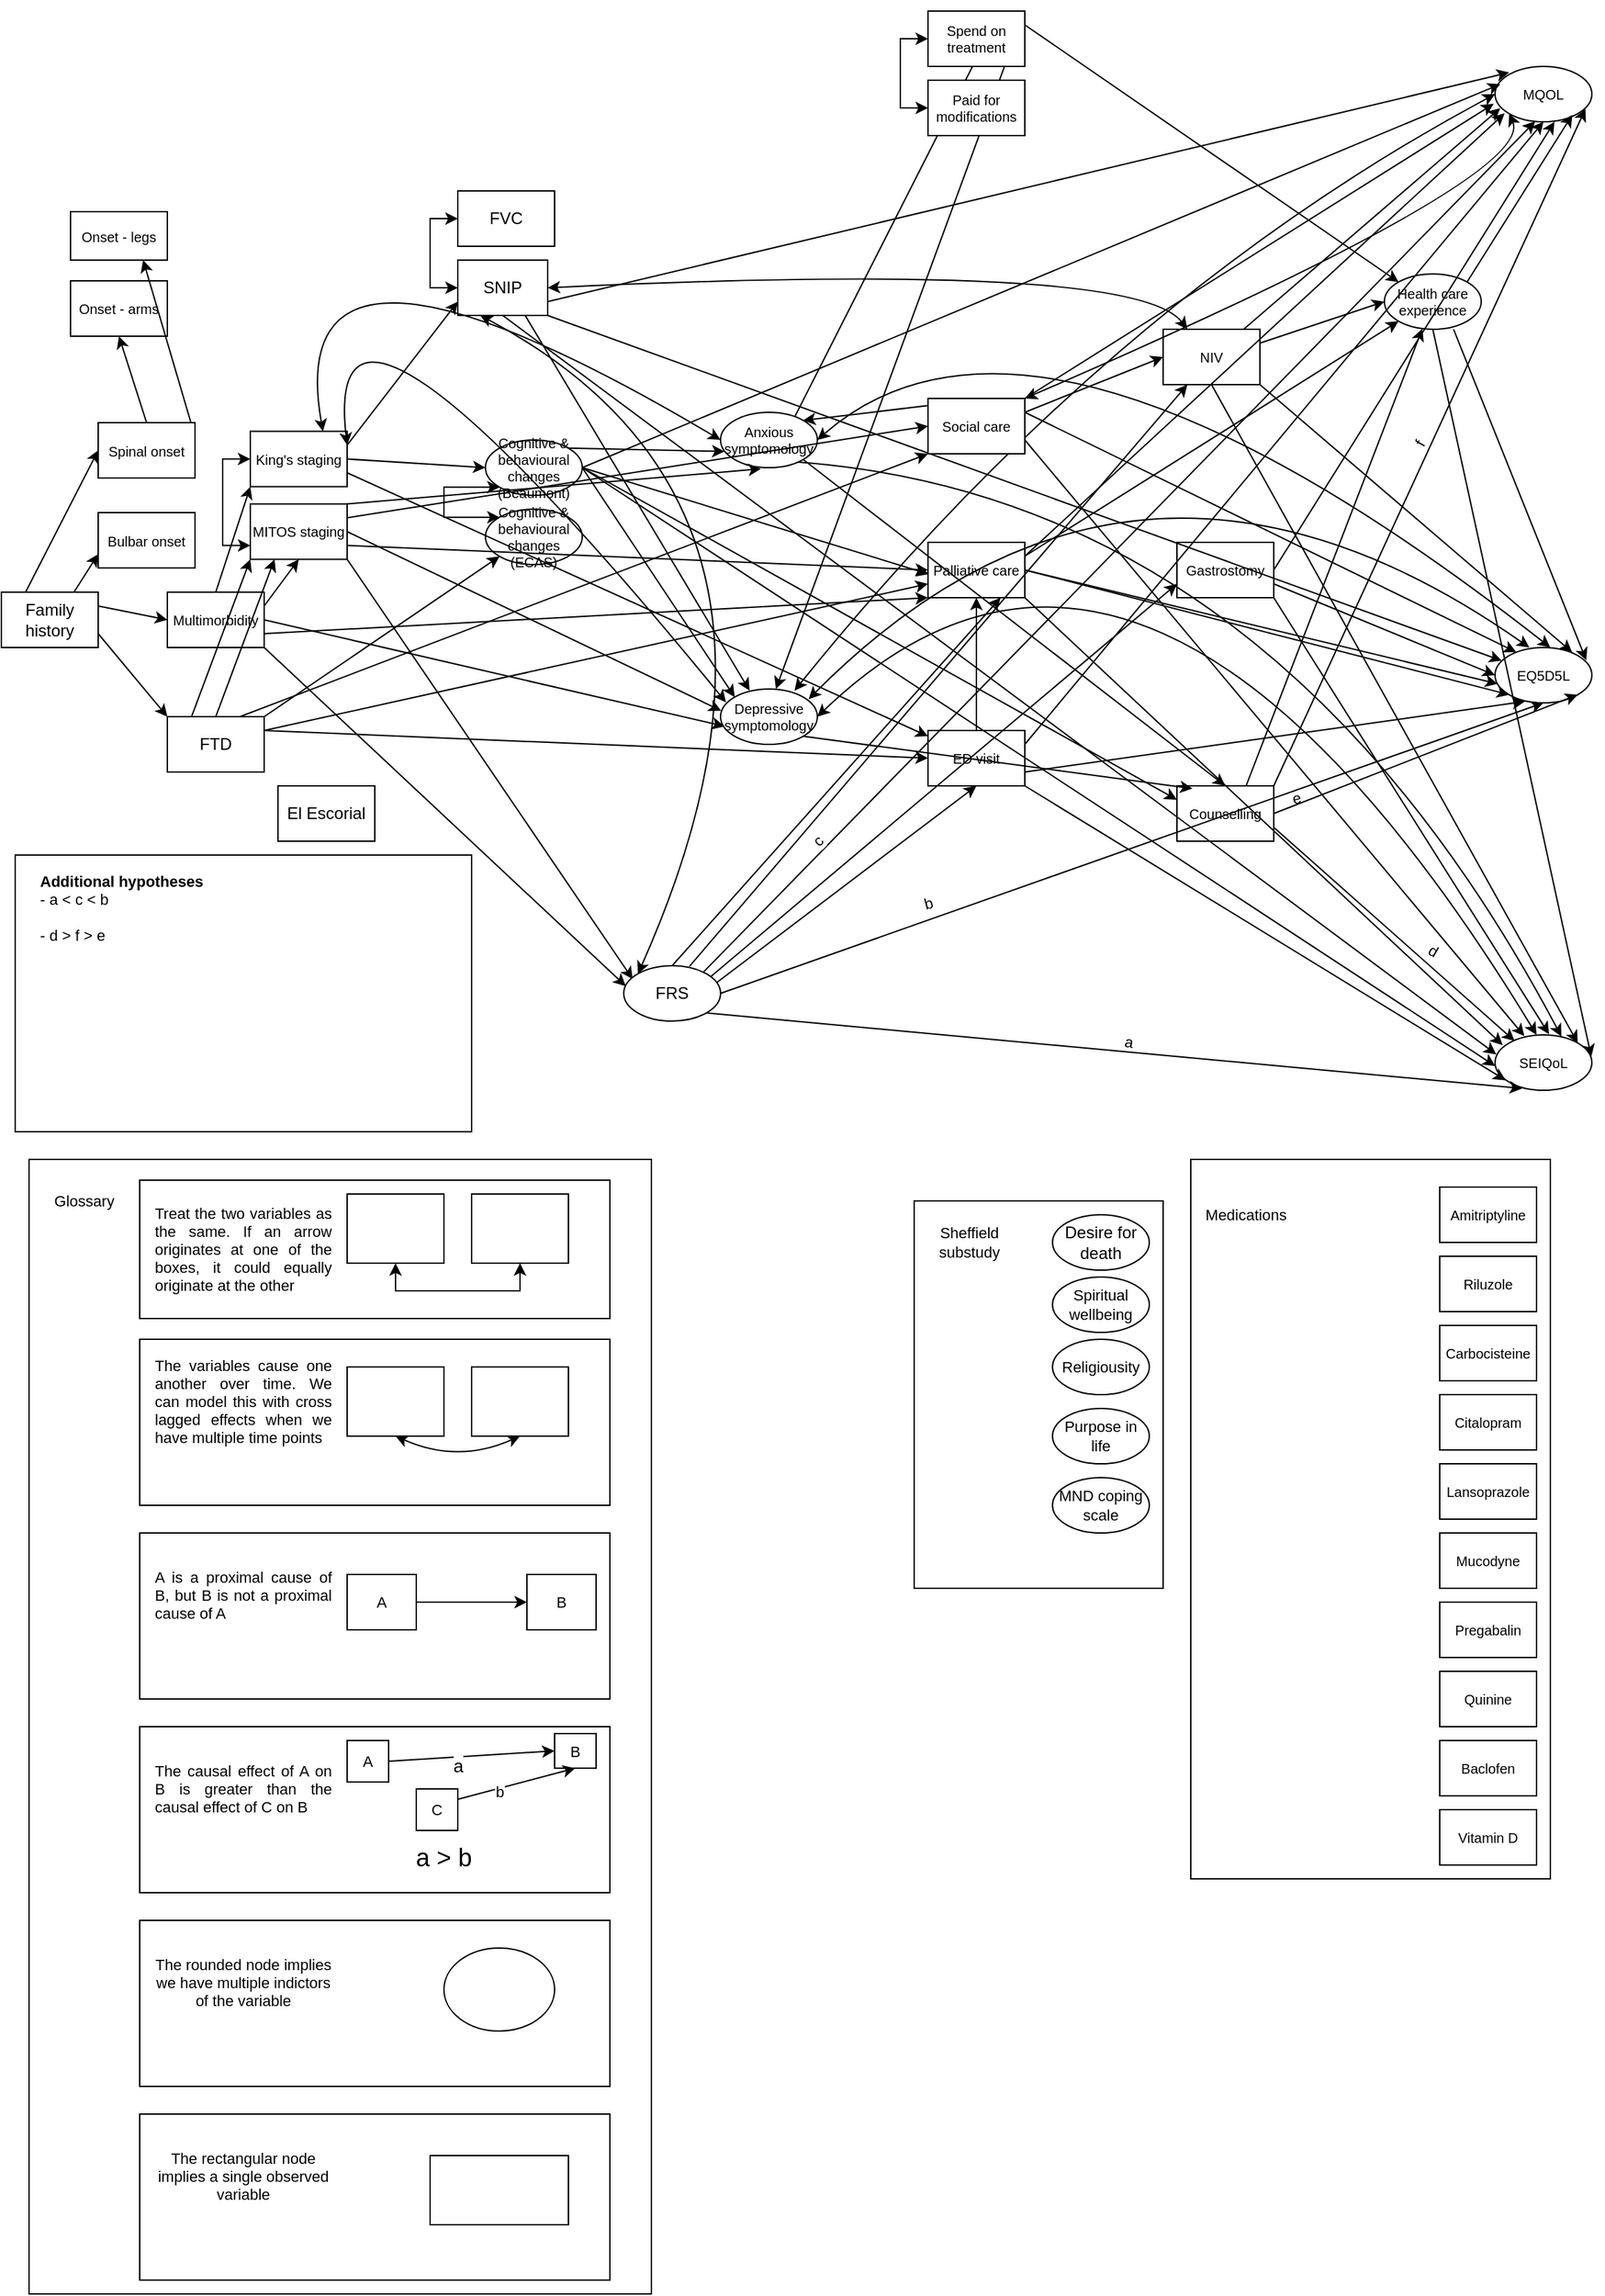 <mxfile version="21.1.9" type="github">
  <diagram name="Page-1" id="uP2ISM71yryUAKii5rDf">
    <mxGraphModel dx="1590" dy="930" grid="1" gridSize="10" guides="1" tooltips="1" connect="1" arrows="1" fold="1" page="1" pageScale="1" pageWidth="1169" pageHeight="827" math="0" shadow="0">
      <root>
        <mxCell id="0" />
        <mxCell id="1" parent="0" />
        <mxCell id="uZ5AXatt4aCwn8vywfUO-9" value="Palliative care" style="rounded=0;whiteSpace=wrap;html=1;fontSize=10;" parent="1" vertex="1">
          <mxGeometry x="680" y="394" width="70" height="40" as="geometry" />
        </mxCell>
        <mxCell id="uZ5AXatt4aCwn8vywfUO-58" value="Cognitive &amp;amp; behavioural changes (ECAS)" style="ellipse;whiteSpace=wrap;html=1;fontSize=10;" parent="1" vertex="1">
          <mxGeometry x="360" y="370" width="70" height="40" as="geometry" />
        </mxCell>
        <mxCell id="uZ5AXatt4aCwn8vywfUO-59" value="Cognitive &amp;amp; behavioural changes (Beaumont)" style="ellipse;whiteSpace=wrap;html=1;fontSize=10;" parent="1" vertex="1">
          <mxGeometry x="360" y="320" width="70" height="40" as="geometry" />
        </mxCell>
        <mxCell id="uZ5AXatt4aCwn8vywfUO-55" value="SNIP" style="whiteSpace=wrap;html=1;" parent="1" vertex="1">
          <mxGeometry x="340" y="190" width="65" height="40" as="geometry" />
        </mxCell>
        <mxCell id="uZ5AXatt4aCwn8vywfUO-10" value="Counselling" style="rounded=0;whiteSpace=wrap;html=1;fontSize=10;" parent="1" vertex="1">
          <mxGeometry x="860" y="570" width="70" height="40" as="geometry" />
        </mxCell>
        <mxCell id="uZ5AXatt4aCwn8vywfUO-14" value="Health care experience" style="ellipse;whiteSpace=wrap;html=1;fontSize=10;" parent="1" vertex="1">
          <mxGeometry x="1010" y="200" width="70" height="40" as="geometry" />
        </mxCell>
        <mxCell id="uZ5AXatt4aCwn8vywfUO-5" value="NIV" style="rounded=0;whiteSpace=wrap;html=1;fontSize=10;" parent="1" vertex="1">
          <mxGeometry x="850" y="240" width="70" height="40" as="geometry" />
        </mxCell>
        <mxCell id="uZ5AXatt4aCwn8vywfUO-43" value="Depressive symptomology" style="ellipse;whiteSpace=wrap;html=1;fontSize=10;" parent="1" vertex="1">
          <mxGeometry x="530" y="500" width="70" height="40" as="geometry" />
        </mxCell>
        <mxCell id="uZ5AXatt4aCwn8vywfUO-167" value="" style="rounded=0;whiteSpace=wrap;html=1;fontFamily=Helvetica;fontSize=11;fontColor=default;" parent="1" vertex="1">
          <mxGeometry x="870" y="840" width="260" height="520" as="geometry" />
        </mxCell>
        <mxCell id="uZ5AXatt4aCwn8vywfUO-46" value="Onset - legs" style="whiteSpace=wrap;html=1;fontSize=10;" parent="1" vertex="1">
          <mxGeometry x="60" y="155" width="70" height="35" as="geometry" />
        </mxCell>
        <mxCell id="uZ5AXatt4aCwn8vywfUO-47" value="Onset - arms" style="whiteSpace=wrap;html=1;fontSize=10;" parent="1" vertex="1">
          <mxGeometry x="60" y="205" width="70" height="40" as="geometry" />
        </mxCell>
        <mxCell id="uZ5AXatt4aCwn8vywfUO-131" value="" style="rounded=0;whiteSpace=wrap;html=1;fontFamily=Helvetica;fontSize=11;fontColor=default;align=left;" parent="1" vertex="1">
          <mxGeometry x="670" y="870" width="180" height="280" as="geometry" />
        </mxCell>
        <mxCell id="uZ5AXatt4aCwn8vywfUO-1" value="MQOL" style="ellipse;whiteSpace=wrap;html=1;fontSize=10;" parent="1" vertex="1">
          <mxGeometry x="1090" y="50" width="70" height="40" as="geometry" />
        </mxCell>
        <mxCell id="uZ5AXatt4aCwn8vywfUO-2" value="EQ5D5L" style="ellipse;whiteSpace=wrap;html=1;fontSize=10;" parent="1" vertex="1">
          <mxGeometry x="1090" y="470" width="70" height="40" as="geometry" />
        </mxCell>
        <mxCell id="uZ5AXatt4aCwn8vywfUO-3" value="SEIQoL" style="ellipse;whiteSpace=wrap;html=1;fontSize=10;" parent="1" vertex="1">
          <mxGeometry x="1090" y="750" width="70" height="40" as="geometry" />
        </mxCell>
        <mxCell id="uZ5AXatt4aCwn8vywfUO-61" style="rounded=0;orthogonalLoop=1;jettySize=auto;html=1;endArrow=classic;endFill=1;entryX=0.054;entryY=0.755;entryDx=0;entryDy=0;entryPerimeter=0;" parent="1" source="uZ5AXatt4aCwn8vywfUO-5" target="uZ5AXatt4aCwn8vywfUO-1" edge="1">
          <mxGeometry relative="1" as="geometry">
            <mxPoint x="1091" y="66" as="targetPoint" />
          </mxGeometry>
        </mxCell>
        <mxCell id="uZ5AXatt4aCwn8vywfUO-62" style="rounded=0;orthogonalLoop=1;jettySize=auto;html=1;exitX=1;exitY=1;exitDx=0;exitDy=0;entryX=0.796;entryY=0.084;entryDx=0;entryDy=0;entryPerimeter=0;" parent="1" source="uZ5AXatt4aCwn8vywfUO-5" target="uZ5AXatt4aCwn8vywfUO-2" edge="1">
          <mxGeometry relative="1" as="geometry">
            <mxPoint x="1090" y="370" as="targetPoint" />
          </mxGeometry>
        </mxCell>
        <mxCell id="uZ5AXatt4aCwn8vywfUO-63" style="rounded=0;orthogonalLoop=1;jettySize=auto;html=1;exitX=0.5;exitY=1;exitDx=0;exitDy=0;entryX=1;entryY=0;entryDx=0;entryDy=0;" parent="1" source="uZ5AXatt4aCwn8vywfUO-5" target="uZ5AXatt4aCwn8vywfUO-3" edge="1">
          <mxGeometry relative="1" as="geometry">
            <mxPoint x="1140" y="750" as="targetPoint" />
          </mxGeometry>
        </mxCell>
        <mxCell id="uZ5AXatt4aCwn8vywfUO-64" style="rounded=0;orthogonalLoop=1;jettySize=auto;html=1;exitX=1;exitY=0.5;exitDx=0;exitDy=0;" parent="1" source="uZ5AXatt4aCwn8vywfUO-6" edge="1">
          <mxGeometry relative="1" as="geometry">
            <mxPoint x="1133" y="90" as="targetPoint" />
          </mxGeometry>
        </mxCell>
        <mxCell id="uZ5AXatt4aCwn8vywfUO-65" style="edgeStyle=none;shape=connector;rounded=0;orthogonalLoop=1;jettySize=auto;html=1;exitX=1;exitY=0.75;exitDx=0;exitDy=0;labelBackgroundColor=default;strokeColor=default;fontFamily=Helvetica;fontSize=11;fontColor=default;endArrow=classic;entryX=0;entryY=0.5;entryDx=0;entryDy=0;" parent="1" source="uZ5AXatt4aCwn8vywfUO-6" target="uZ5AXatt4aCwn8vywfUO-2" edge="1">
          <mxGeometry relative="1" as="geometry" />
        </mxCell>
        <mxCell id="uZ5AXatt4aCwn8vywfUO-66" style="edgeStyle=none;shape=connector;rounded=0;orthogonalLoop=1;jettySize=auto;html=1;exitX=1;exitY=1;exitDx=0;exitDy=0;labelBackgroundColor=default;strokeColor=default;fontFamily=Helvetica;fontSize=11;fontColor=default;endArrow=classic;entryX=0.558;entryY=-0.011;entryDx=0;entryDy=0;entryPerimeter=0;" parent="1" source="uZ5AXatt4aCwn8vywfUO-6" target="uZ5AXatt4aCwn8vywfUO-3" edge="1">
          <mxGeometry relative="1" as="geometry">
            <mxPoint x="1110" y="750" as="targetPoint" />
          </mxGeometry>
        </mxCell>
        <mxCell id="uZ5AXatt4aCwn8vywfUO-6" value="Gastrostomy" style="rounded=0;whiteSpace=wrap;html=1;fontSize=10;" parent="1" vertex="1">
          <mxGeometry x="860" y="394" width="70" height="40" as="geometry" />
        </mxCell>
        <mxCell id="uZ5AXatt4aCwn8vywfUO-68" style="shape=connector;orthogonalLoop=1;jettySize=auto;html=1;exitX=0.75;exitY=0;exitDx=0;exitDy=0;entryX=0;entryY=0.5;entryDx=0;entryDy=0;labelBackgroundColor=default;strokeColor=default;fontFamily=Helvetica;fontSize=11;fontColor=default;endArrow=classic;startArrow=classic;startFill=1;curved=1;" parent="1" source="uZ5AXatt4aCwn8vywfUO-7" target="uZ5AXatt4aCwn8vywfUO-42" edge="1">
          <mxGeometry relative="1" as="geometry">
            <Array as="points">
              <mxPoint x="210" y="130" />
            </Array>
          </mxGeometry>
        </mxCell>
        <mxCell id="uZ5AXatt4aCwn8vywfUO-117" style="edgeStyle=orthogonalEdgeStyle;shape=connector;rounded=0;orthogonalLoop=1;jettySize=auto;html=1;exitX=0;exitY=0.5;exitDx=0;exitDy=0;entryX=0;entryY=0.75;entryDx=0;entryDy=0;labelBackgroundColor=default;strokeColor=default;fontFamily=Helvetica;fontSize=11;fontColor=default;endArrow=classic;startArrow=classic;startFill=1;" parent="1" source="uZ5AXatt4aCwn8vywfUO-7" target="uZ5AXatt4aCwn8vywfUO-53" edge="1">
          <mxGeometry relative="1" as="geometry" />
        </mxCell>
        <mxCell id="uZ5AXatt4aCwn8vywfUO-118" style="edgeStyle=none;shape=connector;rounded=0;orthogonalLoop=1;jettySize=auto;html=1;exitX=1;exitY=0.25;exitDx=0;exitDy=0;entryX=0;entryY=0.75;entryDx=0;entryDy=0;labelBackgroundColor=default;strokeColor=default;fontFamily=Helvetica;fontSize=11;fontColor=default;endArrow=classic;" parent="1" source="uZ5AXatt4aCwn8vywfUO-7" target="uZ5AXatt4aCwn8vywfUO-55" edge="1">
          <mxGeometry relative="1" as="geometry" />
        </mxCell>
        <mxCell id="uZ5AXatt4aCwn8vywfUO-119" style="edgeStyle=none;shape=connector;rounded=0;orthogonalLoop=1;jettySize=auto;html=1;exitX=1;exitY=0.5;exitDx=0;exitDy=0;entryX=0;entryY=0.5;entryDx=0;entryDy=0;labelBackgroundColor=default;strokeColor=default;fontFamily=Helvetica;fontSize=11;fontColor=default;endArrow=classic;" parent="1" source="uZ5AXatt4aCwn8vywfUO-7" target="uZ5AXatt4aCwn8vywfUO-59" edge="1">
          <mxGeometry relative="1" as="geometry" />
        </mxCell>
        <mxCell id="uZ5AXatt4aCwn8vywfUO-126" style="edgeStyle=none;shape=connector;rounded=0;orthogonalLoop=1;jettySize=auto;html=1;exitX=1;exitY=0.75;exitDx=0;exitDy=0;labelBackgroundColor=default;strokeColor=default;fontFamily=Helvetica;fontSize=11;fontColor=default;endArrow=classic;" parent="1" source="uZ5AXatt4aCwn8vywfUO-7" target="uZ5AXatt4aCwn8vywfUO-11" edge="1">
          <mxGeometry relative="1" as="geometry" />
        </mxCell>
        <mxCell id="uZ5AXatt4aCwn8vywfUO-7" value="King&#39;s staging" style="rounded=0;whiteSpace=wrap;html=1;fontSize=10;" parent="1" vertex="1">
          <mxGeometry x="190" y="313.75" width="70" height="40" as="geometry" />
        </mxCell>
        <mxCell id="uZ5AXatt4aCwn8vywfUO-75" style="edgeStyle=none;shape=connector;rounded=0;orthogonalLoop=1;jettySize=auto;html=1;labelBackgroundColor=default;strokeColor=default;fontFamily=Helvetica;fontSize=11;fontColor=default;endArrow=classic;exitX=1;exitY=0;exitDx=0;exitDy=0;entryX=-0.014;entryY=0.676;entryDx=0;entryDy=0;entryPerimeter=0;" parent="1" source="uZ5AXatt4aCwn8vywfUO-8" target="uZ5AXatt4aCwn8vywfUO-1" edge="1">
          <mxGeometry relative="1" as="geometry">
            <mxPoint x="840" y="320" as="sourcePoint" />
            <mxPoint x="1070" y="90" as="targetPoint" />
          </mxGeometry>
        </mxCell>
        <mxCell id="uZ5AXatt4aCwn8vywfUO-76" style="edgeStyle=none;shape=connector;rounded=0;orthogonalLoop=1;jettySize=auto;html=1;exitX=1;exitY=0.25;exitDx=0;exitDy=0;labelBackgroundColor=default;strokeColor=default;fontFamily=Helvetica;fontSize=11;fontColor=default;endArrow=classic;entryX=0.219;entryY=0.084;entryDx=0;entryDy=0;entryPerimeter=0;" parent="1" source="uZ5AXatt4aCwn8vywfUO-8" target="uZ5AXatt4aCwn8vywfUO-2" edge="1">
          <mxGeometry relative="1" as="geometry">
            <mxPoint x="1090" y="460" as="targetPoint" />
          </mxGeometry>
        </mxCell>
        <mxCell id="uZ5AXatt4aCwn8vywfUO-77" style="edgeStyle=none;shape=connector;rounded=0;orthogonalLoop=1;jettySize=auto;html=1;exitX=1;exitY=0.75;exitDx=0;exitDy=0;labelBackgroundColor=default;strokeColor=default;fontFamily=Helvetica;fontSize=11;fontColor=default;endArrow=classic;entryX=0.303;entryY=0.022;entryDx=0;entryDy=0;entryPerimeter=0;" parent="1" source="uZ5AXatt4aCwn8vywfUO-8" target="uZ5AXatt4aCwn8vywfUO-3" edge="1">
          <mxGeometry relative="1" as="geometry">
            <mxPoint x="1110" y="750" as="targetPoint" />
          </mxGeometry>
        </mxCell>
        <mxCell id="uZ5AXatt4aCwn8vywfUO-89" style="edgeStyle=none;shape=connector;rounded=0;orthogonalLoop=1;jettySize=auto;html=1;exitX=1;exitY=0.25;exitDx=0;exitDy=0;labelBackgroundColor=default;strokeColor=default;fontFamily=Helvetica;fontSize=11;fontColor=default;endArrow=classic;entryX=0;entryY=0.5;entryDx=0;entryDy=0;" parent="1" source="uZ5AXatt4aCwn8vywfUO-5" target="uZ5AXatt4aCwn8vywfUO-14" edge="1">
          <mxGeometry relative="1" as="geometry">
            <mxPoint x="1020" y="230" as="targetPoint" />
          </mxGeometry>
        </mxCell>
        <mxCell id="uZ5AXatt4aCwn8vywfUO-72" style="edgeStyle=none;shape=connector;rounded=0;orthogonalLoop=1;jettySize=auto;html=1;exitX=1;exitY=0.25;exitDx=0;exitDy=0;entryX=0.099;entryY=0.847;entryDx=0;entryDy=0;labelBackgroundColor=default;strokeColor=default;fontFamily=Helvetica;fontSize=11;fontColor=default;endArrow=classic;entryPerimeter=0;" parent="1" source="uZ5AXatt4aCwn8vywfUO-9" target="uZ5AXatt4aCwn8vywfUO-1" edge="1">
          <mxGeometry relative="1" as="geometry" />
        </mxCell>
        <mxCell id="uZ5AXatt4aCwn8vywfUO-73" style="edgeStyle=none;shape=connector;rounded=0;orthogonalLoop=1;jettySize=auto;html=1;exitX=1;exitY=0.5;exitDx=0;exitDy=0;labelBackgroundColor=default;strokeColor=default;fontFamily=Helvetica;fontSize=11;fontColor=default;endArrow=classic;entryX=0.027;entryY=0.657;entryDx=0;entryDy=0;entryPerimeter=0;" parent="1" source="uZ5AXatt4aCwn8vywfUO-9" target="uZ5AXatt4aCwn8vywfUO-2" edge="1">
          <mxGeometry relative="1" as="geometry">
            <mxPoint x="1070" y="480" as="targetPoint" />
          </mxGeometry>
        </mxCell>
        <mxCell id="uZ5AXatt4aCwn8vywfUO-74" style="edgeStyle=none;shape=connector;rounded=0;orthogonalLoop=1;jettySize=auto;html=1;exitX=1;exitY=1;exitDx=0;exitDy=0;labelBackgroundColor=default;strokeColor=default;fontFamily=Helvetica;fontSize=11;fontColor=default;endArrow=classic;entryX=0.079;entryY=0.184;entryDx=0;entryDy=0;entryPerimeter=0;" parent="1" source="uZ5AXatt4aCwn8vywfUO-9" target="uZ5AXatt4aCwn8vywfUO-3" edge="1">
          <mxGeometry relative="1" as="geometry">
            <mxPoint x="1070" y="740" as="targetPoint" />
          </mxGeometry>
        </mxCell>
        <mxCell id="uZ5AXatt4aCwn8vywfUO-90" style="edgeStyle=none;shape=connector;rounded=0;orthogonalLoop=1;jettySize=auto;html=1;exitX=1;exitY=0.25;exitDx=0;exitDy=0;entryX=0;entryY=1;entryDx=0;entryDy=0;labelBackgroundColor=default;strokeColor=default;fontFamily=Helvetica;fontSize=11;fontColor=default;endArrow=classic;" parent="1" source="uZ5AXatt4aCwn8vywfUO-9" target="uZ5AXatt4aCwn8vywfUO-14" edge="1">
          <mxGeometry relative="1" as="geometry" />
        </mxCell>
        <mxCell id="uZ5AXatt4aCwn8vywfUO-78" style="edgeStyle=none;shape=connector;rounded=0;orthogonalLoop=1;jettySize=auto;html=1;exitX=1;exitY=0;exitDx=0;exitDy=0;labelBackgroundColor=default;strokeColor=default;fontFamily=Helvetica;fontSize=11;fontColor=default;endArrow=classic;entryX=0.934;entryY=0.768;entryDx=0;entryDy=0;entryPerimeter=0;" parent="1" source="uZ5AXatt4aCwn8vywfUO-10" target="uZ5AXatt4aCwn8vywfUO-1" edge="1">
          <mxGeometry relative="1" as="geometry" />
        </mxCell>
        <mxCell id="uZ5AXatt4aCwn8vywfUO-80" style="edgeStyle=none;shape=connector;rounded=0;orthogonalLoop=1;jettySize=auto;html=1;labelBackgroundColor=default;strokeColor=default;fontFamily=Helvetica;fontSize=11;fontColor=default;endArrow=classic;entryX=0.202;entryY=0.11;entryDx=0;entryDy=0;entryPerimeter=0;" parent="1" target="uZ5AXatt4aCwn8vywfUO-3" edge="1">
          <mxGeometry relative="1" as="geometry">
            <mxPoint x="930" y="600" as="sourcePoint" />
            <mxPoint x="1100" y="750" as="targetPoint" />
          </mxGeometry>
        </mxCell>
        <mxCell id="uZ5AXatt4aCwn8vywfUO-81" style="edgeStyle=none;shape=connector;rounded=0;orthogonalLoop=1;jettySize=auto;html=1;entryX=1;entryY=1;entryDx=0;entryDy=0;labelBackgroundColor=default;strokeColor=default;fontFamily=Helvetica;fontSize=11;fontColor=default;endArrow=classic;" parent="1" target="uZ5AXatt4aCwn8vywfUO-2" edge="1">
          <mxGeometry relative="1" as="geometry">
            <mxPoint x="930" y="590" as="sourcePoint" />
          </mxGeometry>
        </mxCell>
        <mxCell id="uZ5AXatt4aCwn8vywfUO-154" style="edgeStyle=none;shape=connector;rounded=0;orthogonalLoop=1;jettySize=auto;html=1;labelBackgroundColor=default;strokeColor=default;fontFamily=Helvetica;fontSize=11;fontColor=default;endArrow=classic;" parent="1" target="uZ5AXatt4aCwn8vywfUO-14" edge="1">
          <mxGeometry relative="1" as="geometry">
            <mxPoint x="910" y="570" as="sourcePoint" />
          </mxGeometry>
        </mxCell>
        <mxCell id="uZ5AXatt4aCwn8vywfUO-82" style="edgeStyle=none;shape=connector;rounded=0;orthogonalLoop=1;jettySize=auto;html=1;exitX=0.5;exitY=0;exitDx=0;exitDy=0;entryX=0.5;entryY=1;entryDx=0;entryDy=0;labelBackgroundColor=default;strokeColor=default;fontFamily=Helvetica;fontSize=11;fontColor=default;endArrow=classic;" parent="1" source="uZ5AXatt4aCwn8vywfUO-11" target="uZ5AXatt4aCwn8vywfUO-9" edge="1">
          <mxGeometry relative="1" as="geometry" />
        </mxCell>
        <mxCell id="uZ5AXatt4aCwn8vywfUO-83" style="edgeStyle=none;shape=connector;rounded=0;orthogonalLoop=1;jettySize=auto;html=1;exitX=1;exitY=0.25;exitDx=0;exitDy=0;entryX=0.5;entryY=1;entryDx=0;entryDy=0;labelBackgroundColor=default;strokeColor=default;fontFamily=Helvetica;fontSize=11;fontColor=default;endArrow=classic;" parent="1" source="uZ5AXatt4aCwn8vywfUO-11" target="uZ5AXatt4aCwn8vywfUO-1" edge="1">
          <mxGeometry relative="1" as="geometry" />
        </mxCell>
        <mxCell id="uZ5AXatt4aCwn8vywfUO-84" style="edgeStyle=none;shape=connector;rounded=0;orthogonalLoop=1;jettySize=auto;html=1;exitX=1;exitY=0.75;exitDx=0;exitDy=0;labelBackgroundColor=default;strokeColor=default;fontFamily=Helvetica;fontSize=11;fontColor=default;endArrow=classic;entryX=0.308;entryY=0.975;entryDx=0;entryDy=0;entryPerimeter=0;" parent="1" source="uZ5AXatt4aCwn8vywfUO-11" target="uZ5AXatt4aCwn8vywfUO-2" edge="1">
          <mxGeometry relative="1" as="geometry">
            <mxPoint x="1080" y="500" as="targetPoint" />
          </mxGeometry>
        </mxCell>
        <mxCell id="uZ5AXatt4aCwn8vywfUO-85" style="edgeStyle=none;shape=connector;rounded=0;orthogonalLoop=1;jettySize=auto;html=1;exitX=1;exitY=1;exitDx=0;exitDy=0;labelBackgroundColor=default;strokeColor=default;fontFamily=Helvetica;fontSize=11;fontColor=default;endArrow=classic;entryX=0.11;entryY=0.82;entryDx=0;entryDy=0;entryPerimeter=0;" parent="1" source="uZ5AXatt4aCwn8vywfUO-11" target="uZ5AXatt4aCwn8vywfUO-3" edge="1">
          <mxGeometry relative="1" as="geometry">
            <mxPoint x="1070" y="780" as="targetPoint" />
          </mxGeometry>
        </mxCell>
        <mxCell id="uZ5AXatt4aCwn8vywfUO-11" value="ED visit" style="rounded=0;whiteSpace=wrap;html=1;fontSize=10;" parent="1" vertex="1">
          <mxGeometry x="680" y="530" width="70" height="40" as="geometry" />
        </mxCell>
        <mxCell id="uZ5AXatt4aCwn8vywfUO-86" style="edgeStyle=none;shape=connector;rounded=0;orthogonalLoop=1;jettySize=auto;html=1;exitX=1;exitY=0;exitDx=0;exitDy=0;labelBackgroundColor=default;strokeColor=default;fontFamily=Helvetica;fontSize=11;fontColor=default;endArrow=classic;entryX=0.798;entryY=0.874;entryDx=0;entryDy=0;entryPerimeter=0;" parent="1" source="uZ5AXatt4aCwn8vywfUO-14" target="uZ5AXatt4aCwn8vywfUO-1" edge="1">
          <mxGeometry relative="1" as="geometry">
            <mxPoint x="1120" y="110" as="targetPoint" />
          </mxGeometry>
        </mxCell>
        <mxCell id="uZ5AXatt4aCwn8vywfUO-87" style="edgeStyle=none;shape=connector;rounded=0;orthogonalLoop=1;jettySize=auto;html=1;entryX=0.942;entryY=0.23;entryDx=0;entryDy=0;labelBackgroundColor=default;strokeColor=default;fontFamily=Helvetica;fontSize=11;fontColor=default;endArrow=classic;entryPerimeter=0;" parent="1" target="uZ5AXatt4aCwn8vywfUO-2" edge="1">
          <mxGeometry relative="1" as="geometry">
            <mxPoint x="1060" y="240" as="sourcePoint" />
          </mxGeometry>
        </mxCell>
        <mxCell id="uZ5AXatt4aCwn8vywfUO-88" style="edgeStyle=none;shape=connector;rounded=0;orthogonalLoop=1;jettySize=auto;html=1;exitX=0.5;exitY=1;exitDx=0;exitDy=0;labelBackgroundColor=default;strokeColor=default;fontFamily=Helvetica;fontSize=11;fontColor=default;endArrow=classic;entryX=0.994;entryY=0.394;entryDx=0;entryDy=0;entryPerimeter=0;" parent="1" source="uZ5AXatt4aCwn8vywfUO-14" target="uZ5AXatt4aCwn8vywfUO-3" edge="1">
          <mxGeometry relative="1" as="geometry" />
        </mxCell>
        <mxCell id="uZ5AXatt4aCwn8vywfUO-15" value="Riluzole" style="whiteSpace=wrap;html=1;fontSize=10;" parent="1" vertex="1">
          <mxGeometry x="1050" y="910" width="70" height="40" as="geometry" />
        </mxCell>
        <mxCell id="uZ5AXatt4aCwn8vywfUO-16" value="Amitriptyline" style="whiteSpace=wrap;html=1;fontSize=10;" parent="1" vertex="1">
          <mxGeometry x="1050" y="860" width="70" height="40" as="geometry" />
        </mxCell>
        <mxCell id="uZ5AXatt4aCwn8vywfUO-17" value="Quinine" style="whiteSpace=wrap;html=1;fontSize=10;" parent="1" vertex="1">
          <mxGeometry x="1050" y="1210" width="70" height="40" as="geometry" />
        </mxCell>
        <mxCell id="uZ5AXatt4aCwn8vywfUO-19" value="Mucodyne" style="whiteSpace=wrap;html=1;fontSize=10;" parent="1" vertex="1">
          <mxGeometry x="1050" y="1110" width="70" height="40" as="geometry" />
        </mxCell>
        <mxCell id="uZ5AXatt4aCwn8vywfUO-21" value="Carbocisteine" style="whiteSpace=wrap;html=1;fontSize=10;" parent="1" vertex="1">
          <mxGeometry x="1050" y="960" width="70" height="40" as="geometry" />
        </mxCell>
        <mxCell id="uZ5AXatt4aCwn8vywfUO-23" value="Baclofen" style="whiteSpace=wrap;html=1;fontSize=10;" parent="1" vertex="1">
          <mxGeometry x="1050" y="1260" width="70" height="40" as="geometry" />
        </mxCell>
        <mxCell id="uZ5AXatt4aCwn8vywfUO-24" value="Lansoprazole" style="whiteSpace=wrap;html=1;fontSize=10;" parent="1" vertex="1">
          <mxGeometry x="1050" y="1060" width="70" height="40" as="geometry" />
        </mxCell>
        <mxCell id="uZ5AXatt4aCwn8vywfUO-25" value="Citalopram" style="whiteSpace=wrap;html=1;fontSize=10;" parent="1" vertex="1">
          <mxGeometry x="1050" y="1010" width="70" height="40" as="geometry" />
        </mxCell>
        <mxCell id="uZ5AXatt4aCwn8vywfUO-28" value="Vitamin D" style="whiteSpace=wrap;html=1;fontSize=10;" parent="1" vertex="1">
          <mxGeometry x="1050" y="1310" width="70" height="40" as="geometry" />
        </mxCell>
        <mxCell id="uZ5AXatt4aCwn8vywfUO-33" value="Pregabalin" style="whiteSpace=wrap;html=1;fontSize=10;" parent="1" vertex="1">
          <mxGeometry x="1050" y="1160" width="70" height="40" as="geometry" />
        </mxCell>
        <mxCell id="uZ5AXatt4aCwn8vywfUO-155" style="edgeStyle=orthogonalEdgeStyle;shape=connector;rounded=0;orthogonalLoop=1;jettySize=auto;html=1;exitX=0;exitY=0.5;exitDx=0;exitDy=0;entryX=0;entryY=0.5;entryDx=0;entryDy=0;labelBackgroundColor=default;strokeColor=default;fontFamily=Helvetica;fontSize=11;fontColor=default;endArrow=classic;startArrow=classic;startFill=1;" parent="1" source="uZ5AXatt4aCwn8vywfUO-40" target="uZ5AXatt4aCwn8vywfUO-41" edge="1">
          <mxGeometry relative="1" as="geometry" />
        </mxCell>
        <mxCell id="uZ5AXatt4aCwn8vywfUO-156" style="edgeStyle=none;shape=connector;rounded=0;orthogonalLoop=1;jettySize=auto;html=1;exitX=1;exitY=0;exitDx=0;exitDy=0;labelBackgroundColor=default;strokeColor=default;fontFamily=Helvetica;fontSize=11;fontColor=default;endArrow=classic;" parent="1" source="uZ5AXatt4aCwn8vywfUO-40" target="uZ5AXatt4aCwn8vywfUO-43" edge="1">
          <mxGeometry relative="1" as="geometry">
            <Array as="points">
              <mxPoint x="570" y="500" />
            </Array>
          </mxGeometry>
        </mxCell>
        <mxCell id="uZ5AXatt4aCwn8vywfUO-157" style="edgeStyle=none;shape=connector;rounded=0;orthogonalLoop=1;jettySize=auto;html=1;exitX=0.75;exitY=0;exitDx=0;exitDy=0;entryX=0.5;entryY=1;entryDx=0;entryDy=0;labelBackgroundColor=default;strokeColor=default;fontFamily=Helvetica;fontSize=11;fontColor=default;endArrow=classic;" parent="1" source="uZ5AXatt4aCwn8vywfUO-40" target="uZ5AXatt4aCwn8vywfUO-42" edge="1">
          <mxGeometry relative="1" as="geometry" />
        </mxCell>
        <mxCell id="uZ5AXatt4aCwn8vywfUO-158" style="edgeStyle=none;shape=connector;rounded=0;orthogonalLoop=1;jettySize=auto;html=1;exitX=1;exitY=0.25;exitDx=0;exitDy=0;entryX=0;entryY=0;entryDx=0;entryDy=0;labelBackgroundColor=default;strokeColor=default;fontFamily=Helvetica;fontSize=11;fontColor=default;endArrow=classic;" parent="1" source="uZ5AXatt4aCwn8vywfUO-40" target="uZ5AXatt4aCwn8vywfUO-14" edge="1">
          <mxGeometry relative="1" as="geometry" />
        </mxCell>
        <mxCell id="uZ5AXatt4aCwn8vywfUO-40" value="Spend on treatment" style="whiteSpace=wrap;html=1;fontSize=10;" parent="1" vertex="1">
          <mxGeometry x="680" y="10" width="70" height="40" as="geometry" />
        </mxCell>
        <mxCell id="uZ5AXatt4aCwn8vywfUO-41" value="Paid for modifications" style="whiteSpace=wrap;html=1;fontSize=10;" parent="1" vertex="1">
          <mxGeometry x="680" y="60" width="70" height="40" as="geometry" />
        </mxCell>
        <mxCell id="uZ5AXatt4aCwn8vywfUO-103" style="edgeStyle=none;shape=connector;orthogonalLoop=1;jettySize=auto;html=1;exitX=1;exitY=0.5;exitDx=0;exitDy=0;entryX=0.571;entryY=0;entryDx=0;entryDy=0;labelBackgroundColor=default;strokeColor=default;fontFamily=Helvetica;fontSize=11;fontColor=default;endArrow=classic;entryPerimeter=0;curved=1;startArrow=classic;startFill=1;" parent="1" source="uZ5AXatt4aCwn8vywfUO-42" target="uZ5AXatt4aCwn8vywfUO-2" edge="1">
          <mxGeometry relative="1" as="geometry">
            <Array as="points">
              <mxPoint x="760" y="180" />
            </Array>
          </mxGeometry>
        </mxCell>
        <mxCell id="uZ5AXatt4aCwn8vywfUO-104" style="edgeStyle=none;shape=connector;orthogonalLoop=1;jettySize=auto;html=1;exitX=1;exitY=0;exitDx=0;exitDy=0;entryX=0;entryY=1;entryDx=0;entryDy=0;labelBackgroundColor=default;strokeColor=default;fontFamily=Helvetica;fontSize=11;fontColor=default;endArrow=classic;startArrow=classic;startFill=1;curved=1;" parent="1" source="uZ5AXatt4aCwn8vywfUO-8" target="uZ5AXatt4aCwn8vywfUO-1" edge="1">
          <mxGeometry relative="1" as="geometry">
            <Array as="points">
              <mxPoint x="1120" y="130" />
            </Array>
          </mxGeometry>
        </mxCell>
        <mxCell id="uZ5AXatt4aCwn8vywfUO-105" style="edgeStyle=none;shape=connector;orthogonalLoop=1;jettySize=auto;html=1;exitX=0;exitY=1;exitDx=0;exitDy=0;entryX=0.685;entryY=0.029;entryDx=0;entryDy=0;entryPerimeter=0;labelBackgroundColor=default;strokeColor=default;fontFamily=Helvetica;fontSize=11;fontColor=default;endArrow=classic;startArrow=classic;startFill=1;curved=1;" parent="1" source="uZ5AXatt4aCwn8vywfUO-42" target="uZ5AXatt4aCwn8vywfUO-3" edge="1">
          <mxGeometry relative="1" as="geometry">
            <Array as="points">
              <mxPoint x="920" y="340" />
            </Array>
          </mxGeometry>
        </mxCell>
        <mxCell id="uZ5AXatt4aCwn8vywfUO-153" style="edgeStyle=none;shape=connector;rounded=0;orthogonalLoop=1;jettySize=auto;html=1;exitX=1;exitY=1;exitDx=0;exitDy=0;entryX=0.5;entryY=0;entryDx=0;entryDy=0;labelBackgroundColor=default;strokeColor=default;fontFamily=Helvetica;fontSize=11;fontColor=default;endArrow=classic;" parent="1" source="uZ5AXatt4aCwn8vywfUO-42" target="uZ5AXatt4aCwn8vywfUO-10" edge="1">
          <mxGeometry relative="1" as="geometry" />
        </mxCell>
        <mxCell id="uZ5AXatt4aCwn8vywfUO-42" value="Anxious symptomology" style="ellipse;whiteSpace=wrap;html=1;fontSize=10;" parent="1" vertex="1">
          <mxGeometry x="530" y="300" width="70" height="40" as="geometry" />
        </mxCell>
        <mxCell id="uZ5AXatt4aCwn8vywfUO-69" style="edgeStyle=none;shape=connector;orthogonalLoop=1;jettySize=auto;html=1;exitX=0.056;exitY=0.24;exitDx=0;exitDy=0;entryX=1;entryY=0.25;entryDx=0;entryDy=0;labelBackgroundColor=default;strokeColor=default;fontFamily=Helvetica;fontSize=11;fontColor=default;endArrow=classic;startArrow=classic;startFill=1;curved=1;exitPerimeter=0;" parent="1" source="uZ5AXatt4aCwn8vywfUO-43" target="uZ5AXatt4aCwn8vywfUO-7" edge="1">
          <mxGeometry relative="1" as="geometry">
            <Array as="points">
              <mxPoint x="240" y="150" />
            </Array>
          </mxGeometry>
        </mxCell>
        <mxCell id="uZ5AXatt4aCwn8vywfUO-99" style="edgeStyle=none;shape=connector;orthogonalLoop=1;jettySize=auto;html=1;exitX=0.764;exitY=0.03;exitDx=0;exitDy=0;entryX=0;entryY=0.5;entryDx=0;entryDy=0;labelBackgroundColor=default;strokeColor=default;fontFamily=Helvetica;fontSize=11;fontColor=default;endArrow=classic;startArrow=classic;startFill=1;curved=1;exitPerimeter=0;" parent="1" source="uZ5AXatt4aCwn8vywfUO-43" target="uZ5AXatt4aCwn8vywfUO-1" edge="1">
          <mxGeometry relative="1" as="geometry">
            <Array as="points">
              <mxPoint x="810" y="220" />
            </Array>
          </mxGeometry>
        </mxCell>
        <mxCell id="uZ5AXatt4aCwn8vywfUO-100" style="edgeStyle=none;shape=connector;orthogonalLoop=1;jettySize=auto;html=1;exitX=0.91;exitY=0.183;exitDx=0;exitDy=0;labelBackgroundColor=default;strokeColor=default;fontFamily=Helvetica;fontSize=11;fontColor=default;endArrow=classic;startArrow=classic;startFill=1;curved=1;exitPerimeter=0;entryX=0.355;entryY=0.002;entryDx=0;entryDy=0;entryPerimeter=0;" parent="1" source="uZ5AXatt4aCwn8vywfUO-43" target="uZ5AXatt4aCwn8vywfUO-2" edge="1">
          <mxGeometry relative="1" as="geometry">
            <mxPoint x="1108" y="472" as="targetPoint" />
            <Array as="points">
              <mxPoint x="830" y="270" />
            </Array>
          </mxGeometry>
        </mxCell>
        <mxCell id="uZ5AXatt4aCwn8vywfUO-101" style="edgeStyle=none;shape=connector;orthogonalLoop=1;jettySize=auto;html=1;exitX=1;exitY=0.5;exitDx=0;exitDy=0;entryX=0.429;entryY=0;entryDx=0;entryDy=0;entryPerimeter=0;labelBackgroundColor=default;strokeColor=default;fontFamily=Helvetica;fontSize=11;fontColor=default;endArrow=classic;startArrow=classic;startFill=1;curved=1;" parent="1" source="uZ5AXatt4aCwn8vywfUO-43" target="uZ5AXatt4aCwn8vywfUO-3" edge="1">
          <mxGeometry relative="1" as="geometry">
            <Array as="points">
              <mxPoint x="840" y="290" />
            </Array>
          </mxGeometry>
        </mxCell>
        <mxCell id="uZ5AXatt4aCwn8vywfUO-152" style="edgeStyle=none;shape=connector;rounded=0;orthogonalLoop=1;jettySize=auto;html=1;exitX=1;exitY=1;exitDx=0;exitDy=0;entryX=0.161;entryY=0.049;entryDx=0;entryDy=0;entryPerimeter=0;labelBackgroundColor=default;strokeColor=default;fontFamily=Helvetica;fontSize=11;fontColor=default;endArrow=classic;" parent="1" source="uZ5AXatt4aCwn8vywfUO-43" target="uZ5AXatt4aCwn8vywfUO-10" edge="1">
          <mxGeometry relative="1" as="geometry" />
        </mxCell>
        <mxCell id="uZ5AXatt4aCwn8vywfUO-129" style="edgeStyle=none;shape=connector;rounded=0;orthogonalLoop=1;jettySize=auto;html=1;exitX=1;exitY=0.25;exitDx=0;exitDy=0;entryX=0.75;entryY=1;entryDx=0;entryDy=0;labelBackgroundColor=default;strokeColor=default;fontFamily=Helvetica;fontSize=11;fontColor=default;endArrow=classic;" parent="1" source="uZ5AXatt4aCwn8vywfUO-44" target="uZ5AXatt4aCwn8vywfUO-46" edge="1">
          <mxGeometry relative="1" as="geometry" />
        </mxCell>
        <mxCell id="uZ5AXatt4aCwn8vywfUO-130" style="edgeStyle=none;shape=connector;rounded=0;orthogonalLoop=1;jettySize=auto;html=1;exitX=0.5;exitY=0;exitDx=0;exitDy=0;entryX=0.5;entryY=1;entryDx=0;entryDy=0;labelBackgroundColor=default;strokeColor=default;fontFamily=Helvetica;fontSize=11;fontColor=default;endArrow=classic;" parent="1" source="uZ5AXatt4aCwn8vywfUO-44" target="uZ5AXatt4aCwn8vywfUO-47" edge="1">
          <mxGeometry relative="1" as="geometry" />
        </mxCell>
        <mxCell id="uZ5AXatt4aCwn8vywfUO-44" value="Spinal onset" style="whiteSpace=wrap;html=1;fontSize=10;" parent="1" vertex="1">
          <mxGeometry x="80" y="307.5" width="70" height="40" as="geometry" />
        </mxCell>
        <mxCell id="uZ5AXatt4aCwn8vywfUO-45" value="Bulbar onset" style="whiteSpace=wrap;html=1;fontSize=10;" parent="1" vertex="1">
          <mxGeometry x="80" y="372.5" width="70" height="40" as="geometry" />
        </mxCell>
        <mxCell id="uZ5AXatt4aCwn8vywfUO-133" style="edgeStyle=none;shape=connector;rounded=0;orthogonalLoop=1;jettySize=auto;html=1;exitX=0.5;exitY=0;exitDx=0;exitDy=0;entryX=0;entryY=1;entryDx=0;entryDy=0;labelBackgroundColor=default;strokeColor=default;fontFamily=Helvetica;fontSize=11;fontColor=default;endArrow=classic;" parent="1" source="uZ5AXatt4aCwn8vywfUO-49" target="uZ5AXatt4aCwn8vywfUO-7" edge="1">
          <mxGeometry relative="1" as="geometry" />
        </mxCell>
        <mxCell id="uZ5AXatt4aCwn8vywfUO-135" style="edgeStyle=none;shape=connector;rounded=0;orthogonalLoop=1;jettySize=auto;html=1;exitX=1;exitY=0.25;exitDx=0;exitDy=0;entryX=0.5;entryY=1;entryDx=0;entryDy=0;labelBackgroundColor=default;strokeColor=default;fontFamily=Helvetica;fontSize=11;fontColor=default;endArrow=classic;" parent="1" source="uZ5AXatt4aCwn8vywfUO-49" target="uZ5AXatt4aCwn8vywfUO-53" edge="1">
          <mxGeometry relative="1" as="geometry" />
        </mxCell>
        <mxCell id="uZ5AXatt4aCwn8vywfUO-136" style="edgeStyle=none;shape=connector;rounded=0;orthogonalLoop=1;jettySize=auto;html=1;exitX=1;exitY=0.5;exitDx=0;exitDy=0;entryX=0.041;entryY=0.674;entryDx=0;entryDy=0;entryPerimeter=0;labelBackgroundColor=default;strokeColor=default;fontFamily=Helvetica;fontSize=11;fontColor=default;endArrow=classic;" parent="1" source="uZ5AXatt4aCwn8vywfUO-49" target="uZ5AXatt4aCwn8vywfUO-43" edge="1">
          <mxGeometry relative="1" as="geometry" />
        </mxCell>
        <mxCell id="uZ5AXatt4aCwn8vywfUO-138" style="edgeStyle=none;shape=connector;rounded=0;orthogonalLoop=1;jettySize=auto;html=1;exitX=1;exitY=0.75;exitDx=0;exitDy=0;entryX=0;entryY=1;entryDx=0;entryDy=0;labelBackgroundColor=default;strokeColor=default;fontFamily=Helvetica;fontSize=11;fontColor=default;endArrow=classic;" parent="1" source="uZ5AXatt4aCwn8vywfUO-49" target="uZ5AXatt4aCwn8vywfUO-9" edge="1">
          <mxGeometry relative="1" as="geometry" />
        </mxCell>
        <mxCell id="uZ5AXatt4aCwn8vywfUO-139" style="edgeStyle=none;shape=connector;rounded=0;orthogonalLoop=1;jettySize=auto;html=1;exitX=1;exitY=1;exitDx=0;exitDy=0;labelBackgroundColor=default;strokeColor=default;fontFamily=Helvetica;fontSize=11;fontColor=default;endArrow=classic;entryX=0.021;entryY=0.369;entryDx=0;entryDy=0;entryPerimeter=0;" parent="1" source="uZ5AXatt4aCwn8vywfUO-49" target="uZ5AXatt4aCwn8vywfUO-60" edge="1">
          <mxGeometry relative="1" as="geometry">
            <mxPoint x="450" y="720" as="targetPoint" />
          </mxGeometry>
        </mxCell>
        <mxCell id="uZ5AXatt4aCwn8vywfUO-49" value="&lt;font style=&quot;font-size: 11px;&quot;&gt;&lt;font style=&quot;font-size: 10px;&quot;&gt;Multimorbidity&lt;/font&gt;&lt;/font&gt;" style="whiteSpace=wrap;html=1;" parent="1" vertex="1">
          <mxGeometry x="130" y="430" width="70" height="40" as="geometry" />
        </mxCell>
        <mxCell id="uZ5AXatt4aCwn8vywfUO-50" value="El Escorial" style="whiteSpace=wrap;html=1;" parent="1" vertex="1">
          <mxGeometry x="210" y="570" width="70" height="40" as="geometry" />
        </mxCell>
        <mxCell id="uZ5AXatt4aCwn8vywfUO-144" style="edgeStyle=none;shape=connector;rounded=0;orthogonalLoop=1;jettySize=auto;html=1;exitX=1;exitY=0;exitDx=0;exitDy=0;entryX=0;entryY=1;entryDx=0;entryDy=0;labelBackgroundColor=default;strokeColor=default;fontFamily=Helvetica;fontSize=11;fontColor=default;endArrow=classic;" parent="1" source="uZ5AXatt4aCwn8vywfUO-51" target="uZ5AXatt4aCwn8vywfUO-58" edge="1">
          <mxGeometry relative="1" as="geometry" />
        </mxCell>
        <mxCell id="uZ5AXatt4aCwn8vywfUO-145" style="edgeStyle=none;shape=connector;rounded=0;orthogonalLoop=1;jettySize=auto;html=1;exitX=0.25;exitY=0;exitDx=0;exitDy=0;entryX=0;entryY=1;entryDx=0;entryDy=0;labelBackgroundColor=default;strokeColor=default;fontFamily=Helvetica;fontSize=11;fontColor=default;endArrow=classic;" parent="1" source="uZ5AXatt4aCwn8vywfUO-51" target="uZ5AXatt4aCwn8vywfUO-53" edge="1">
          <mxGeometry relative="1" as="geometry" />
        </mxCell>
        <mxCell id="uZ5AXatt4aCwn8vywfUO-146" style="edgeStyle=none;shape=connector;rounded=0;orthogonalLoop=1;jettySize=auto;html=1;exitX=0.5;exitY=0;exitDx=0;exitDy=0;entryX=0.25;entryY=1;entryDx=0;entryDy=0;labelBackgroundColor=default;strokeColor=default;fontFamily=Helvetica;fontSize=11;fontColor=default;endArrow=classic;" parent="1" source="uZ5AXatt4aCwn8vywfUO-51" target="uZ5AXatt4aCwn8vywfUO-53" edge="1">
          <mxGeometry relative="1" as="geometry" />
        </mxCell>
        <mxCell id="uZ5AXatt4aCwn8vywfUO-147" style="edgeStyle=none;shape=connector;rounded=0;orthogonalLoop=1;jettySize=auto;html=1;exitX=0.75;exitY=0;exitDx=0;exitDy=0;entryX=0;entryY=1;entryDx=0;entryDy=0;labelBackgroundColor=default;strokeColor=default;fontFamily=Helvetica;fontSize=11;fontColor=default;endArrow=classic;" parent="1" source="uZ5AXatt4aCwn8vywfUO-51" target="uZ5AXatt4aCwn8vywfUO-8" edge="1">
          <mxGeometry relative="1" as="geometry" />
        </mxCell>
        <mxCell id="uZ5AXatt4aCwn8vywfUO-148" style="edgeStyle=none;shape=connector;rounded=0;orthogonalLoop=1;jettySize=auto;html=1;exitX=1;exitY=0.25;exitDx=0;exitDy=0;entryX=0;entryY=0.75;entryDx=0;entryDy=0;labelBackgroundColor=default;strokeColor=default;fontFamily=Helvetica;fontSize=11;fontColor=default;endArrow=classic;" parent="1" source="uZ5AXatt4aCwn8vywfUO-51" target="uZ5AXatt4aCwn8vywfUO-9" edge="1">
          <mxGeometry relative="1" as="geometry" />
        </mxCell>
        <mxCell id="uZ5AXatt4aCwn8vywfUO-149" style="edgeStyle=none;shape=connector;rounded=0;orthogonalLoop=1;jettySize=auto;html=1;exitX=1;exitY=0.25;exitDx=0;exitDy=0;entryX=0;entryY=0.5;entryDx=0;entryDy=0;labelBackgroundColor=default;strokeColor=default;fontFamily=Helvetica;fontSize=11;fontColor=default;endArrow=classic;" parent="1" source="uZ5AXatt4aCwn8vywfUO-51" target="uZ5AXatt4aCwn8vywfUO-11" edge="1">
          <mxGeometry relative="1" as="geometry" />
        </mxCell>
        <mxCell id="uZ5AXatt4aCwn8vywfUO-51" value="FTD" style="whiteSpace=wrap;html=1;" parent="1" vertex="1">
          <mxGeometry x="130" y="520" width="70" height="40" as="geometry" />
        </mxCell>
        <mxCell id="uZ5AXatt4aCwn8vywfUO-140" style="edgeStyle=none;shape=connector;rounded=0;orthogonalLoop=1;jettySize=auto;html=1;exitX=1;exitY=0.25;exitDx=0;exitDy=0;entryX=0;entryY=0.5;entryDx=0;entryDy=0;labelBackgroundColor=default;strokeColor=default;fontFamily=Helvetica;fontSize=11;fontColor=default;endArrow=classic;" parent="1" source="uZ5AXatt4aCwn8vywfUO-52" target="uZ5AXatt4aCwn8vywfUO-49" edge="1">
          <mxGeometry relative="1" as="geometry" />
        </mxCell>
        <mxCell id="uZ5AXatt4aCwn8vywfUO-141" style="edgeStyle=none;shape=connector;rounded=0;orthogonalLoop=1;jettySize=auto;html=1;exitX=0.25;exitY=0;exitDx=0;exitDy=0;entryX=0;entryY=0.5;entryDx=0;entryDy=0;labelBackgroundColor=default;strokeColor=default;fontFamily=Helvetica;fontSize=11;fontColor=default;endArrow=classic;" parent="1" source="uZ5AXatt4aCwn8vywfUO-52" target="uZ5AXatt4aCwn8vywfUO-44" edge="1">
          <mxGeometry relative="1" as="geometry" />
        </mxCell>
        <mxCell id="uZ5AXatt4aCwn8vywfUO-142" style="edgeStyle=none;shape=connector;rounded=0;orthogonalLoop=1;jettySize=auto;html=1;exitX=0.75;exitY=0;exitDx=0;exitDy=0;entryX=0;entryY=0.75;entryDx=0;entryDy=0;labelBackgroundColor=default;strokeColor=default;fontFamily=Helvetica;fontSize=11;fontColor=default;endArrow=classic;" parent="1" source="uZ5AXatt4aCwn8vywfUO-52" target="uZ5AXatt4aCwn8vywfUO-45" edge="1">
          <mxGeometry relative="1" as="geometry" />
        </mxCell>
        <mxCell id="uZ5AXatt4aCwn8vywfUO-166" style="edgeStyle=none;shape=connector;rounded=0;orthogonalLoop=1;jettySize=auto;html=1;exitX=1;exitY=0.75;exitDx=0;exitDy=0;entryX=0;entryY=0;entryDx=0;entryDy=0;labelBackgroundColor=default;strokeColor=default;fontFamily=Helvetica;fontSize=11;fontColor=default;endArrow=classic;" parent="1" source="uZ5AXatt4aCwn8vywfUO-52" target="uZ5AXatt4aCwn8vywfUO-51" edge="1">
          <mxGeometry relative="1" as="geometry" />
        </mxCell>
        <mxCell id="uZ5AXatt4aCwn8vywfUO-52" value="Family history" style="whiteSpace=wrap;html=1;" parent="1" vertex="1">
          <mxGeometry x="10" y="430" width="70" height="40" as="geometry" />
        </mxCell>
        <mxCell id="uZ5AXatt4aCwn8vywfUO-121" style="edgeStyle=none;shape=connector;rounded=0;orthogonalLoop=1;jettySize=auto;html=1;exitX=1;exitY=0;exitDx=0;exitDy=0;entryX=0.417;entryY=1.022;entryDx=0;entryDy=0;entryPerimeter=0;labelBackgroundColor=default;strokeColor=default;fontFamily=Helvetica;fontSize=11;fontColor=default;endArrow=classic;" parent="1" source="uZ5AXatt4aCwn8vywfUO-53" target="uZ5AXatt4aCwn8vywfUO-42" edge="1">
          <mxGeometry relative="1" as="geometry" />
        </mxCell>
        <mxCell id="uZ5AXatt4aCwn8vywfUO-123" style="edgeStyle=none;shape=connector;rounded=0;orthogonalLoop=1;jettySize=auto;html=1;exitX=1;exitY=0.5;exitDx=0;exitDy=0;entryX=0.007;entryY=0.393;entryDx=0;entryDy=0;labelBackgroundColor=default;strokeColor=default;fontFamily=Helvetica;fontSize=11;fontColor=default;endArrow=classic;entryPerimeter=0;" parent="1" source="uZ5AXatt4aCwn8vywfUO-53" target="uZ5AXatt4aCwn8vywfUO-43" edge="1">
          <mxGeometry relative="1" as="geometry" />
        </mxCell>
        <mxCell id="uZ5AXatt4aCwn8vywfUO-124" style="edgeStyle=none;shape=connector;rounded=0;orthogonalLoop=1;jettySize=auto;html=1;exitX=1;exitY=0.25;exitDx=0;exitDy=0;entryX=0;entryY=0.5;entryDx=0;entryDy=0;labelBackgroundColor=default;strokeColor=default;fontFamily=Helvetica;fontSize=11;fontColor=default;endArrow=classic;" parent="1" source="uZ5AXatt4aCwn8vywfUO-53" target="uZ5AXatt4aCwn8vywfUO-8" edge="1">
          <mxGeometry relative="1" as="geometry" />
        </mxCell>
        <mxCell id="uZ5AXatt4aCwn8vywfUO-125" style="edgeStyle=none;shape=connector;rounded=0;orthogonalLoop=1;jettySize=auto;html=1;exitX=1;exitY=0.75;exitDx=0;exitDy=0;entryX=0;entryY=0.5;entryDx=0;entryDy=0;labelBackgroundColor=default;strokeColor=default;fontFamily=Helvetica;fontSize=11;fontColor=default;endArrow=classic;" parent="1" source="uZ5AXatt4aCwn8vywfUO-53" target="uZ5AXatt4aCwn8vywfUO-9" edge="1">
          <mxGeometry relative="1" as="geometry" />
        </mxCell>
        <mxCell id="uZ5AXatt4aCwn8vywfUO-127" style="edgeStyle=none;shape=connector;rounded=0;orthogonalLoop=1;jettySize=auto;html=1;exitX=1;exitY=1;exitDx=0;exitDy=0;entryX=0.093;entryY=0.244;entryDx=0;entryDy=0;labelBackgroundColor=default;strokeColor=default;fontFamily=Helvetica;fontSize=11;fontColor=default;endArrow=classic;entryPerimeter=0;" parent="1" source="uZ5AXatt4aCwn8vywfUO-53" target="uZ5AXatt4aCwn8vywfUO-60" edge="1">
          <mxGeometry relative="1" as="geometry" />
        </mxCell>
        <mxCell id="uZ5AXatt4aCwn8vywfUO-53" value="MITOS staging" style="whiteSpace=wrap;html=1;fontSize=10;" parent="1" vertex="1">
          <mxGeometry x="190" y="366.25" width="70" height="40" as="geometry" />
        </mxCell>
        <mxCell id="uZ5AXatt4aCwn8vywfUO-54" value="FVC" style="whiteSpace=wrap;html=1;" parent="1" vertex="1">
          <mxGeometry x="340" y="140" width="70" height="40" as="geometry" />
        </mxCell>
        <mxCell id="uZ5AXatt4aCwn8vywfUO-70" style="edgeStyle=none;shape=connector;orthogonalLoop=1;jettySize=auto;html=1;exitX=1;exitY=0.5;exitDx=0;exitDy=0;entryX=0.25;entryY=0;entryDx=0;entryDy=0;labelBackgroundColor=default;strokeColor=default;fontFamily=Helvetica;fontSize=11;fontColor=default;endArrow=classic;startArrow=classic;startFill=1;curved=1;" parent="1" source="uZ5AXatt4aCwn8vywfUO-55" target="uZ5AXatt4aCwn8vywfUO-5" edge="1">
          <mxGeometry relative="1" as="geometry">
            <Array as="points">
              <mxPoint x="830" y="190" />
            </Array>
          </mxGeometry>
        </mxCell>
        <mxCell id="uZ5AXatt4aCwn8vywfUO-106" style="edgeStyle=none;shape=connector;rounded=0;orthogonalLoop=1;jettySize=auto;html=1;exitX=0.75;exitY=1;exitDx=0;exitDy=0;entryX=0.3;entryY=0.029;entryDx=0;entryDy=0;entryPerimeter=0;labelBackgroundColor=default;strokeColor=default;fontFamily=Helvetica;fontSize=11;fontColor=default;endArrow=classic;" parent="1" source="uZ5AXatt4aCwn8vywfUO-55" target="uZ5AXatt4aCwn8vywfUO-43" edge="1">
          <mxGeometry relative="1" as="geometry" />
        </mxCell>
        <mxCell id="uZ5AXatt4aCwn8vywfUO-107" style="edgeStyle=none;shape=connector;rounded=0;orthogonalLoop=1;jettySize=auto;html=1;exitX=1;exitY=0.75;exitDx=0;exitDy=0;entryX=0.146;entryY=0.11;entryDx=0;entryDy=0;entryPerimeter=0;labelBackgroundColor=default;strokeColor=default;fontFamily=Helvetica;fontSize=11;fontColor=default;endArrow=classic;" parent="1" source="uZ5AXatt4aCwn8vywfUO-55" target="uZ5AXatt4aCwn8vywfUO-1" edge="1">
          <mxGeometry relative="1" as="geometry" />
        </mxCell>
        <mxCell id="uZ5AXatt4aCwn8vywfUO-108" style="edgeStyle=none;shape=connector;rounded=0;orthogonalLoop=1;jettySize=auto;html=1;exitX=1;exitY=1;exitDx=0;exitDy=0;entryX=0.069;entryY=0.239;entryDx=0;entryDy=0;entryPerimeter=0;labelBackgroundColor=default;strokeColor=default;fontFamily=Helvetica;fontSize=11;fontColor=default;endArrow=classic;" parent="1" source="uZ5AXatt4aCwn8vywfUO-55" target="uZ5AXatt4aCwn8vywfUO-2" edge="1">
          <mxGeometry relative="1" as="geometry" />
        </mxCell>
        <mxCell id="uZ5AXatt4aCwn8vywfUO-109" style="edgeStyle=none;shape=connector;rounded=0;orthogonalLoop=1;jettySize=auto;html=1;exitX=0.5;exitY=1;exitDx=0;exitDy=0;labelBackgroundColor=default;strokeColor=default;fontFamily=Helvetica;fontSize=11;fontColor=default;endArrow=classic;entryX=0.013;entryY=0.353;entryDx=0;entryDy=0;entryPerimeter=0;" parent="1" source="uZ5AXatt4aCwn8vywfUO-55" target="uZ5AXatt4aCwn8vywfUO-3" edge="1">
          <mxGeometry relative="1" as="geometry">
            <mxPoint x="1092" y="779" as="targetPoint" />
          </mxGeometry>
        </mxCell>
        <mxCell id="uZ5AXatt4aCwn8vywfUO-160" style="edgeStyle=orthogonalEdgeStyle;shape=connector;rounded=0;orthogonalLoop=1;jettySize=auto;html=1;exitX=0;exitY=0.5;exitDx=0;exitDy=0;entryX=0;entryY=0.5;entryDx=0;entryDy=0;labelBackgroundColor=default;strokeColor=default;fontFamily=Helvetica;fontSize=11;fontColor=default;endArrow=classic;startArrow=classic;startFill=1;" parent="1" source="uZ5AXatt4aCwn8vywfUO-55" target="uZ5AXatt4aCwn8vywfUO-54" edge="1">
          <mxGeometry relative="1" as="geometry" />
        </mxCell>
        <mxCell id="uZ5AXatt4aCwn8vywfUO-57" value="Desire for death" style="ellipse;whiteSpace=wrap;html=1;" parent="1" vertex="1">
          <mxGeometry x="770" y="880" width="70" height="40" as="geometry" />
        </mxCell>
        <mxCell id="uZ5AXatt4aCwn8vywfUO-176" style="edgeStyle=none;shape=connector;rounded=0;orthogonalLoop=1;jettySize=auto;html=1;exitX=0;exitY=0.5;exitDx=0;exitDy=0;labelBackgroundColor=default;strokeColor=default;fontFamily=Helvetica;fontSize=11;fontColor=default;endArrow=classic;" parent="1" source="uZ5AXatt4aCwn8vywfUO-58" edge="1">
          <mxGeometry relative="1" as="geometry">
            <mxPoint x="359.957" y="389.809" as="targetPoint" />
          </mxGeometry>
        </mxCell>
        <mxCell id="uZ5AXatt4aCwn8vywfUO-177" style="edgeStyle=orthogonalEdgeStyle;shape=connector;rounded=0;orthogonalLoop=1;jettySize=auto;html=1;exitX=0;exitY=0;exitDx=0;exitDy=0;entryX=0;entryY=1;entryDx=0;entryDy=0;labelBackgroundColor=default;strokeColor=default;fontFamily=Helvetica;fontSize=11;fontColor=default;endArrow=classic;startArrow=classic;startFill=1;" parent="1" source="uZ5AXatt4aCwn8vywfUO-58" target="uZ5AXatt4aCwn8vywfUO-59" edge="1">
          <mxGeometry relative="1" as="geometry">
            <Array as="points">
              <mxPoint x="330" y="376" />
              <mxPoint x="330" y="354" />
            </Array>
          </mxGeometry>
        </mxCell>
        <mxCell id="uZ5AXatt4aCwn8vywfUO-110" style="edgeStyle=none;shape=connector;rounded=0;orthogonalLoop=1;jettySize=auto;html=1;exitX=1;exitY=0.5;exitDx=0;exitDy=0;entryX=0;entryY=0;entryDx=0;entryDy=0;labelBackgroundColor=default;strokeColor=default;fontFamily=Helvetica;fontSize=11;fontColor=default;endArrow=classic;" parent="1" source="uZ5AXatt4aCwn8vywfUO-59" target="uZ5AXatt4aCwn8vywfUO-43" edge="1">
          <mxGeometry relative="1" as="geometry" />
        </mxCell>
        <mxCell id="uZ5AXatt4aCwn8vywfUO-112" style="edgeStyle=none;shape=connector;rounded=0;orthogonalLoop=1;jettySize=auto;html=1;exitX=1;exitY=0;exitDx=0;exitDy=0;entryX=0.041;entryY=0.707;entryDx=0;entryDy=0;entryPerimeter=0;labelBackgroundColor=default;strokeColor=default;fontFamily=Helvetica;fontSize=11;fontColor=default;endArrow=classic;" parent="1" source="uZ5AXatt4aCwn8vywfUO-59" target="uZ5AXatt4aCwn8vywfUO-42" edge="1">
          <mxGeometry relative="1" as="geometry" />
        </mxCell>
        <mxCell id="uZ5AXatt4aCwn8vywfUO-114" style="edgeStyle=none;shape=connector;rounded=0;orthogonalLoop=1;jettySize=auto;html=1;exitX=1;exitY=0.5;exitDx=0;exitDy=0;labelBackgroundColor=default;strokeColor=default;fontFamily=Helvetica;fontSize=11;fontColor=default;endArrow=classic;entryX=0.054;entryY=0.321;entryDx=0;entryDy=0;entryPerimeter=0;" parent="1" source="uZ5AXatt4aCwn8vywfUO-59" target="uZ5AXatt4aCwn8vywfUO-1" edge="1">
          <mxGeometry relative="1" as="geometry">
            <mxPoint x="1070" y="70" as="targetPoint" />
          </mxGeometry>
        </mxCell>
        <mxCell id="uZ5AXatt4aCwn8vywfUO-115" style="edgeStyle=none;shape=connector;rounded=0;orthogonalLoop=1;jettySize=auto;html=1;exitX=1;exitY=0.5;exitDx=0;exitDy=0;entryX=0;entryY=1;entryDx=0;entryDy=0;labelBackgroundColor=default;strokeColor=default;fontFamily=Helvetica;fontSize=11;fontColor=default;endArrow=classic;" parent="1" source="uZ5AXatt4aCwn8vywfUO-9" target="uZ5AXatt4aCwn8vywfUO-2" edge="1">
          <mxGeometry relative="1" as="geometry" />
        </mxCell>
        <mxCell id="uZ5AXatt4aCwn8vywfUO-116" style="edgeStyle=none;shape=connector;rounded=0;orthogonalLoop=1;jettySize=auto;html=1;exitX=1;exitY=0.5;exitDx=0;exitDy=0;entryX=0.002;entryY=0.563;entryDx=0;entryDy=0;entryPerimeter=0;labelBackgroundColor=default;strokeColor=default;fontFamily=Helvetica;fontSize=11;fontColor=default;endArrow=classic;" parent="1" source="uZ5AXatt4aCwn8vywfUO-59" target="uZ5AXatt4aCwn8vywfUO-3" edge="1">
          <mxGeometry relative="1" as="geometry" />
        </mxCell>
        <mxCell id="uZ5AXatt4aCwn8vywfUO-151" style="edgeStyle=none;shape=connector;rounded=0;orthogonalLoop=1;jettySize=auto;html=1;exitX=1;exitY=0.5;exitDx=0;exitDy=0;entryX=0;entryY=0.25;entryDx=0;entryDy=0;labelBackgroundColor=default;strokeColor=default;fontFamily=Helvetica;fontSize=11;fontColor=default;endArrow=classic;" parent="1" source="uZ5AXatt4aCwn8vywfUO-59" target="uZ5AXatt4aCwn8vywfUO-10" edge="1">
          <mxGeometry relative="1" as="geometry" />
        </mxCell>
        <mxCell id="uZ5AXatt4aCwn8vywfUO-91" style="edgeStyle=none;shape=connector;rounded=0;orthogonalLoop=1;jettySize=auto;html=1;exitX=0.824;exitY=0.114;exitDx=0;exitDy=0;entryX=0.415;entryY=0.992;entryDx=0;entryDy=0;entryPerimeter=0;labelBackgroundColor=default;strokeColor=default;fontFamily=Helvetica;fontSize=11;fontColor=default;endArrow=classic;exitPerimeter=0;" parent="1" source="uZ5AXatt4aCwn8vywfUO-60" target="uZ5AXatt4aCwn8vywfUO-1" edge="1">
          <mxGeometry relative="1" as="geometry" />
        </mxCell>
        <mxCell id="uZ5AXatt4aCwn8vywfUO-92" style="edgeStyle=none;shape=connector;rounded=0;orthogonalLoop=1;jettySize=auto;html=1;exitX=1;exitY=0.5;exitDx=0;exitDy=0;labelBackgroundColor=default;strokeColor=default;fontFamily=Helvetica;fontSize=11;fontColor=default;endArrow=classic;entryX=0.5;entryY=1;entryDx=0;entryDy=0;" parent="1" source="uZ5AXatt4aCwn8vywfUO-60" target="uZ5AXatt4aCwn8vywfUO-2" edge="1">
          <mxGeometry relative="1" as="geometry" />
        </mxCell>
        <mxCell id="uZ5AXatt4aCwn8vywfUO-93" style="edgeStyle=none;shape=connector;rounded=0;orthogonalLoop=1;jettySize=auto;html=1;exitX=1;exitY=1;exitDx=0;exitDy=0;labelBackgroundColor=default;strokeColor=default;fontFamily=Helvetica;fontSize=11;fontColor=default;endArrow=classic;entryX=0.28;entryY=0.968;entryDx=0;entryDy=0;entryPerimeter=0;" parent="1" source="uZ5AXatt4aCwn8vywfUO-60" target="uZ5AXatt4aCwn8vywfUO-3" edge="1">
          <mxGeometry relative="1" as="geometry" />
        </mxCell>
        <mxCell id="uZ5AXatt4aCwn8vywfUO-94" style="edgeStyle=none;shape=connector;rounded=0;orthogonalLoop=1;jettySize=auto;html=1;exitX=0.5;exitY=0;exitDx=0;exitDy=0;entryX=0.75;entryY=1;entryDx=0;entryDy=0;labelBackgroundColor=default;strokeColor=default;fontFamily=Helvetica;fontSize=11;fontColor=default;endArrow=classic;" parent="1" source="uZ5AXatt4aCwn8vywfUO-60" target="uZ5AXatt4aCwn8vywfUO-9" edge="1">
          <mxGeometry relative="1" as="geometry" />
        </mxCell>
        <mxCell id="uZ5AXatt4aCwn8vywfUO-95" style="edgeStyle=none;shape=connector;rounded=0;orthogonalLoop=1;jettySize=auto;html=1;exitX=0.964;exitY=0.3;exitDx=0;exitDy=0;entryX=0.5;entryY=1;entryDx=0;entryDy=0;labelBackgroundColor=default;strokeColor=default;fontFamily=Helvetica;fontSize=11;fontColor=default;endArrow=classic;exitPerimeter=0;" parent="1" source="uZ5AXatt4aCwn8vywfUO-60" target="uZ5AXatt4aCwn8vywfUO-11" edge="1">
          <mxGeometry relative="1" as="geometry" />
        </mxCell>
        <mxCell id="uZ5AXatt4aCwn8vywfUO-96" style="edgeStyle=none;shape=connector;rounded=0;orthogonalLoop=1;jettySize=auto;html=1;exitX=0.897;exitY=0.199;exitDx=0;exitDy=0;entryX=0;entryY=0.75;entryDx=0;entryDy=0;labelBackgroundColor=default;strokeColor=default;fontFamily=Helvetica;fontSize=11;fontColor=default;endArrow=classic;exitPerimeter=0;" parent="1" source="uZ5AXatt4aCwn8vywfUO-60" target="uZ5AXatt4aCwn8vywfUO-6" edge="1">
          <mxGeometry relative="1" as="geometry" />
        </mxCell>
        <mxCell id="uZ5AXatt4aCwn8vywfUO-97" style="edgeStyle=none;shape=connector;rounded=0;orthogonalLoop=1;jettySize=auto;html=1;exitX=0.679;exitY=0.012;exitDx=0;exitDy=0;entryX=0.25;entryY=1;entryDx=0;entryDy=0;labelBackgroundColor=default;strokeColor=default;fontFamily=Helvetica;fontSize=11;fontColor=default;endArrow=classic;exitPerimeter=0;" parent="1" source="uZ5AXatt4aCwn8vywfUO-60" target="uZ5AXatt4aCwn8vywfUO-5" edge="1">
          <mxGeometry relative="1" as="geometry" />
        </mxCell>
        <mxCell id="uZ5AXatt4aCwn8vywfUO-208" value="c" style="edgeLabel;html=1;align=center;verticalAlign=middle;resizable=0;points=[];fontSize=11;fontFamily=Helvetica;fontColor=default;rotation=-45;" parent="uZ5AXatt4aCwn8vywfUO-97" vertex="1" connectable="0">
          <mxGeometry x="-0.541" y="-6" relative="1" as="geometry">
            <mxPoint x="5" y="2" as="offset" />
          </mxGeometry>
        </mxCell>
        <mxCell id="uZ5AXatt4aCwn8vywfUO-98" style="edgeStyle=none;shape=connector;orthogonalLoop=1;jettySize=auto;html=1;exitX=0;exitY=0;exitDx=0;exitDy=0;entryX=0.25;entryY=1;entryDx=0;entryDy=0;labelBackgroundColor=default;strokeColor=default;fontFamily=Helvetica;fontSize=11;fontColor=default;endArrow=classic;startArrow=classic;startFill=1;curved=1;" parent="1" source="uZ5AXatt4aCwn8vywfUO-60" target="uZ5AXatt4aCwn8vywfUO-55" edge="1">
          <mxGeometry relative="1" as="geometry">
            <Array as="points">
              <mxPoint x="620" y="370" />
            </Array>
          </mxGeometry>
        </mxCell>
        <mxCell id="uZ5AXatt4aCwn8vywfUO-60" value="FRS" style="ellipse;whiteSpace=wrap;html=1;" parent="1" vertex="1">
          <mxGeometry x="460" y="700" width="70" height="40" as="geometry" />
        </mxCell>
        <mxCell id="uZ5AXatt4aCwn8vywfUO-67" style="edgeStyle=none;shape=connector;rounded=0;orthogonalLoop=1;jettySize=auto;html=1;exitX=0;exitY=0;exitDx=0;exitDy=0;labelBackgroundColor=default;strokeColor=default;fontFamily=Helvetica;fontSize=11;fontColor=default;endArrow=classic;" parent="1" edge="1">
          <mxGeometry relative="1" as="geometry">
            <mxPoint x="1099.699" y="865.678" as="sourcePoint" />
            <mxPoint x="1099.992" y="865.517" as="targetPoint" />
          </mxGeometry>
        </mxCell>
        <mxCell id="uZ5AXatt4aCwn8vywfUO-132" value="Sheffield substudy" style="text;html=1;strokeColor=none;fillColor=none;align=center;verticalAlign=middle;whiteSpace=wrap;rounded=0;fontSize=11;fontFamily=Helvetica;fontColor=default;" parent="1" vertex="1">
          <mxGeometry x="680" y="885" width="60" height="30" as="geometry" />
        </mxCell>
        <mxCell id="uZ5AXatt4aCwn8vywfUO-161" value="" style="edgeStyle=none;shape=connector;orthogonalLoop=1;jettySize=auto;html=1;exitX=1;exitY=0;exitDx=0;exitDy=0;entryX=0.286;entryY=0.07;entryDx=0;entryDy=0;entryPerimeter=0;labelBackgroundColor=default;strokeColor=default;fontFamily=Helvetica;fontSize=11;fontColor=default;endArrow=classic;startArrow=classic;startFill=1;curved=1;" parent="1" source="uZ5AXatt4aCwn8vywfUO-42" target="uZ5AXatt4aCwn8vywfUO-8" edge="1">
          <mxGeometry relative="1" as="geometry">
            <mxPoint x="589" y="306" as="sourcePoint" />
            <mxPoint x="1110" y="53" as="targetPoint" />
            <Array as="points" />
          </mxGeometry>
        </mxCell>
        <mxCell id="uZ5AXatt4aCwn8vywfUO-8" value="Social care" style="rounded=0;whiteSpace=wrap;html=1;fontSize=10;" parent="1" vertex="1">
          <mxGeometry x="680" y="290" width="70" height="40" as="geometry" />
        </mxCell>
        <mxCell id="uZ5AXatt4aCwn8vywfUO-162" value="" style="edgeStyle=none;shape=connector;rounded=0;orthogonalLoop=1;jettySize=auto;html=1;exitX=1;exitY=0.5;exitDx=0;exitDy=0;entryX=0.01;entryY=0.575;entryDx=0;entryDy=0;labelBackgroundColor=default;strokeColor=default;fontFamily=Helvetica;fontSize=11;fontColor=default;endArrow=classic;entryPerimeter=0;" parent="1" source="uZ5AXatt4aCwn8vywfUO-59" target="uZ5AXatt4aCwn8vywfUO-9" edge="1">
          <mxGeometry relative="1" as="geometry">
            <mxPoint x="430" y="340" as="sourcePoint" />
            <mxPoint x="1091" y="493" as="targetPoint" />
          </mxGeometry>
        </mxCell>
        <mxCell id="uZ5AXatt4aCwn8vywfUO-163" value="" style="edgeStyle=none;shape=connector;rounded=0;orthogonalLoop=1;jettySize=auto;html=1;exitX=1;exitY=0.25;exitDx=0;exitDy=0;labelBackgroundColor=default;strokeColor=default;fontFamily=Helvetica;fontSize=11;fontColor=default;endArrow=classic;entryX=0;entryY=0.5;entryDx=0;entryDy=0;" parent="1" source="uZ5AXatt4aCwn8vywfUO-8" target="uZ5AXatt4aCwn8vywfUO-5" edge="1">
          <mxGeometry relative="1" as="geometry">
            <mxPoint x="750" y="300" as="sourcePoint" />
            <mxPoint x="1010" y="220" as="targetPoint" />
          </mxGeometry>
        </mxCell>
        <mxCell id="uZ5AXatt4aCwn8vywfUO-168" value="Medications" style="text;html=1;strokeColor=none;fillColor=none;align=center;verticalAlign=middle;whiteSpace=wrap;rounded=0;fontSize=11;fontFamily=Helvetica;fontColor=default;" parent="1" vertex="1">
          <mxGeometry x="880" y="865" width="60" height="30" as="geometry" />
        </mxCell>
        <mxCell id="uZ5AXatt4aCwn8vywfUO-169" value="" style="rounded=0;whiteSpace=wrap;html=1;fontFamily=Helvetica;fontSize=11;fontColor=default;" parent="1" vertex="1">
          <mxGeometry x="30" y="840" width="450" height="820" as="geometry" />
        </mxCell>
        <mxCell id="uZ5AXatt4aCwn8vywfUO-170" value="Glossary" style="text;html=1;strokeColor=none;fillColor=none;align=center;verticalAlign=middle;whiteSpace=wrap;rounded=0;fontSize=11;fontFamily=Helvetica;fontColor=default;" parent="1" vertex="1">
          <mxGeometry x="40" y="855" width="60" height="30" as="geometry" />
        </mxCell>
        <mxCell id="uZ5AXatt4aCwn8vywfUO-171" value="" style="rounded=0;whiteSpace=wrap;html=1;fontFamily=Helvetica;fontSize=11;fontColor=default;" parent="1" vertex="1">
          <mxGeometry x="110" y="855" width="340" height="100" as="geometry" />
        </mxCell>
        <mxCell id="uZ5AXatt4aCwn8vywfUO-174" style="edgeStyle=orthogonalEdgeStyle;shape=connector;rounded=0;orthogonalLoop=1;jettySize=auto;html=1;exitX=0.5;exitY=1;exitDx=0;exitDy=0;entryX=0.5;entryY=1;entryDx=0;entryDy=0;labelBackgroundColor=default;strokeColor=default;fontFamily=Helvetica;fontSize=11;fontColor=default;endArrow=classic;startArrow=classic;startFill=1;" parent="1" source="uZ5AXatt4aCwn8vywfUO-172" target="uZ5AXatt4aCwn8vywfUO-173" edge="1">
          <mxGeometry relative="1" as="geometry" />
        </mxCell>
        <mxCell id="uZ5AXatt4aCwn8vywfUO-172" value="" style="rounded=0;whiteSpace=wrap;html=1;fontFamily=Helvetica;fontSize=11;fontColor=default;" parent="1" vertex="1">
          <mxGeometry x="260" y="865" width="70" height="50" as="geometry" />
        </mxCell>
        <mxCell id="uZ5AXatt4aCwn8vywfUO-173" value="" style="rounded=0;whiteSpace=wrap;html=1;fontFamily=Helvetica;fontSize=11;fontColor=default;" parent="1" vertex="1">
          <mxGeometry x="350" y="865" width="70" height="50" as="geometry" />
        </mxCell>
        <mxCell id="uZ5AXatt4aCwn8vywfUO-175" value="&lt;div align=&quot;justify&quot;&gt;Treat the two variables as the same. If an arrow originates at one of the boxes, it could equally originate at the other&lt;/div&gt;" style="text;html=1;strokeColor=none;fillColor=none;align=center;verticalAlign=middle;whiteSpace=wrap;rounded=0;fontSize=11;fontFamily=Helvetica;fontColor=default;" parent="1" vertex="1">
          <mxGeometry x="120" y="855" width="130" height="100" as="geometry" />
        </mxCell>
        <mxCell id="uZ5AXatt4aCwn8vywfUO-178" value="" style="rounded=0;whiteSpace=wrap;html=1;fontFamily=Helvetica;fontSize=11;fontColor=default;" parent="1" vertex="1">
          <mxGeometry x="110" y="970" width="340" height="120" as="geometry" />
        </mxCell>
        <mxCell id="uZ5AXatt4aCwn8vywfUO-182" style="edgeStyle=none;shape=connector;orthogonalLoop=1;jettySize=auto;html=1;exitX=0.5;exitY=1;exitDx=0;exitDy=0;entryX=0.5;entryY=1;entryDx=0;entryDy=0;labelBackgroundColor=default;strokeColor=default;fontFamily=Helvetica;fontSize=11;fontColor=default;endArrow=classic;curved=1;startArrow=classic;startFill=1;" parent="1" source="uZ5AXatt4aCwn8vywfUO-179" target="uZ5AXatt4aCwn8vywfUO-180" edge="1">
          <mxGeometry relative="1" as="geometry">
            <Array as="points">
              <mxPoint x="340" y="1060" />
            </Array>
          </mxGeometry>
        </mxCell>
        <mxCell id="uZ5AXatt4aCwn8vywfUO-179" value="" style="rounded=0;whiteSpace=wrap;html=1;fontFamily=Helvetica;fontSize=11;fontColor=default;" parent="1" vertex="1">
          <mxGeometry x="260" y="990" width="70" height="50" as="geometry" />
        </mxCell>
        <mxCell id="uZ5AXatt4aCwn8vywfUO-180" value="" style="rounded=0;whiteSpace=wrap;html=1;fontFamily=Helvetica;fontSize=11;fontColor=default;" parent="1" vertex="1">
          <mxGeometry x="350" y="990" width="70" height="50" as="geometry" />
        </mxCell>
        <mxCell id="uZ5AXatt4aCwn8vywfUO-183" value="&lt;div align=&quot;justify&quot;&gt;The variables cause one another over time. We can model this with cross lagged effects when we have multiple time points&lt;/div&gt;" style="text;html=1;strokeColor=none;fillColor=none;align=center;verticalAlign=middle;whiteSpace=wrap;rounded=0;fontSize=11;fontFamily=Helvetica;fontColor=default;" parent="1" vertex="1">
          <mxGeometry x="120" y="1000" width="130" height="30" as="geometry" />
        </mxCell>
        <mxCell id="uZ5AXatt4aCwn8vywfUO-184" value="" style="rounded=0;whiteSpace=wrap;html=1;fontFamily=Helvetica;fontSize=11;fontColor=default;" parent="1" vertex="1">
          <mxGeometry x="110" y="1110" width="340" height="120" as="geometry" />
        </mxCell>
        <mxCell id="uZ5AXatt4aCwn8vywfUO-185" style="edgeStyle=none;shape=connector;orthogonalLoop=1;jettySize=auto;html=1;exitX=1;exitY=0.5;exitDx=0;exitDy=0;entryX=0;entryY=0.5;entryDx=0;entryDy=0;labelBackgroundColor=default;strokeColor=default;fontFamily=Helvetica;fontSize=11;fontColor=default;endArrow=classic;startArrow=none;startFill=0;rounded=0;" parent="1" source="uZ5AXatt4aCwn8vywfUO-186" target="uZ5AXatt4aCwn8vywfUO-187" edge="1">
          <mxGeometry relative="1" as="geometry">
            <Array as="points" />
          </mxGeometry>
        </mxCell>
        <mxCell id="uZ5AXatt4aCwn8vywfUO-186" value="A" style="rounded=0;whiteSpace=wrap;html=1;fontFamily=Helvetica;fontSize=11;fontColor=default;" parent="1" vertex="1">
          <mxGeometry x="260" y="1140" width="50" height="40" as="geometry" />
        </mxCell>
        <mxCell id="uZ5AXatt4aCwn8vywfUO-187" value="B" style="rounded=0;whiteSpace=wrap;html=1;fontFamily=Helvetica;fontSize=11;fontColor=default;" parent="1" vertex="1">
          <mxGeometry x="390" y="1140" width="50" height="40" as="geometry" />
        </mxCell>
        <mxCell id="uZ5AXatt4aCwn8vywfUO-188" value="&lt;div align=&quot;justify&quot;&gt;A is a proximal cause of B, but B is not a proximal cause of A&lt;/div&gt;" style="text;html=1;strokeColor=none;fillColor=none;align=center;verticalAlign=middle;whiteSpace=wrap;rounded=0;fontSize=11;fontFamily=Helvetica;fontColor=default;" parent="1" vertex="1">
          <mxGeometry x="120" y="1140" width="130" height="30" as="geometry" />
        </mxCell>
        <mxCell id="uZ5AXatt4aCwn8vywfUO-189" value="" style="rounded=0;whiteSpace=wrap;html=1;fontFamily=Helvetica;fontSize=11;fontColor=default;" parent="1" vertex="1">
          <mxGeometry x="110" y="1250" width="340" height="120" as="geometry" />
        </mxCell>
        <mxCell id="uZ5AXatt4aCwn8vywfUO-190" style="edgeStyle=none;shape=connector;orthogonalLoop=1;jettySize=auto;html=1;exitX=1;exitY=0.5;exitDx=0;exitDy=0;entryX=0;entryY=0.5;entryDx=0;entryDy=0;labelBackgroundColor=default;strokeColor=default;fontFamily=Helvetica;fontSize=11;fontColor=default;endArrow=classic;startArrow=none;startFill=0;rounded=0;" parent="1" source="uZ5AXatt4aCwn8vywfUO-191" target="uZ5AXatt4aCwn8vywfUO-192" edge="1">
          <mxGeometry relative="1" as="geometry">
            <Array as="points" />
          </mxGeometry>
        </mxCell>
        <mxCell id="uZ5AXatt4aCwn8vywfUO-196" value="a" style="edgeLabel;html=1;align=center;verticalAlign=middle;resizable=0;points=[];fontSize=13;fontFamily=Helvetica;fontColor=default;" parent="uZ5AXatt4aCwn8vywfUO-190" vertex="1" connectable="0">
          <mxGeometry x="-0.358" y="-1" relative="1" as="geometry">
            <mxPoint x="11" y="4" as="offset" />
          </mxGeometry>
        </mxCell>
        <mxCell id="uZ5AXatt4aCwn8vywfUO-191" value="A" style="rounded=0;whiteSpace=wrap;html=1;fontFamily=Helvetica;fontSize=11;fontColor=default;" parent="1" vertex="1">
          <mxGeometry x="260" y="1260" width="30" height="30" as="geometry" />
        </mxCell>
        <mxCell id="uZ5AXatt4aCwn8vywfUO-192" value="B" style="rounded=0;whiteSpace=wrap;html=1;fontFamily=Helvetica;fontSize=11;fontColor=default;" parent="1" vertex="1">
          <mxGeometry x="410" y="1255" width="30" height="25" as="geometry" />
        </mxCell>
        <mxCell id="uZ5AXatt4aCwn8vywfUO-193" value="&lt;div align=&quot;justify&quot;&gt;The causal effect of A on B is greater than the causal effect of C on B&lt;/div&gt;" style="text;html=1;strokeColor=none;fillColor=none;align=center;verticalAlign=middle;whiteSpace=wrap;rounded=0;fontSize=11;fontFamily=Helvetica;fontColor=default;" parent="1" vertex="1">
          <mxGeometry x="120" y="1280" width="130" height="30" as="geometry" />
        </mxCell>
        <mxCell id="uZ5AXatt4aCwn8vywfUO-195" style="edgeStyle=none;shape=connector;rounded=0;orthogonalLoop=1;jettySize=auto;html=1;exitX=1;exitY=0.25;exitDx=0;exitDy=0;entryX=0.5;entryY=1;entryDx=0;entryDy=0;labelBackgroundColor=default;strokeColor=default;fontFamily=Helvetica;fontSize=11;fontColor=default;endArrow=classic;" parent="1" source="uZ5AXatt4aCwn8vywfUO-194" target="uZ5AXatt4aCwn8vywfUO-192" edge="1">
          <mxGeometry relative="1" as="geometry" />
        </mxCell>
        <mxCell id="uZ5AXatt4aCwn8vywfUO-197" value="b" style="edgeLabel;html=1;align=center;verticalAlign=middle;resizable=0;points=[];fontSize=11;fontFamily=Helvetica;fontColor=default;" parent="uZ5AXatt4aCwn8vywfUO-195" vertex="1" connectable="0">
          <mxGeometry x="-0.31" y="-1" relative="1" as="geometry">
            <mxPoint y="1" as="offset" />
          </mxGeometry>
        </mxCell>
        <mxCell id="uZ5AXatt4aCwn8vywfUO-194" value="C" style="rounded=0;whiteSpace=wrap;html=1;fontFamily=Helvetica;fontSize=11;fontColor=default;" parent="1" vertex="1">
          <mxGeometry x="310" y="1295" width="30" height="30" as="geometry" />
        </mxCell>
        <mxCell id="uZ5AXatt4aCwn8vywfUO-198" value="&lt;font style=&quot;font-size: 12px;&quot;&gt;&lt;font style=&quot;font-size: 13px;&quot;&gt;&lt;font style=&quot;font-size: 14px;&quot;&gt;&lt;font style=&quot;font-size: 15px;&quot;&gt;&lt;font style=&quot;font-size: 16px;&quot;&gt;&lt;font style=&quot;font-size: 17px;&quot;&gt;&lt;font style=&quot;font-size: 18px;&quot;&gt;a &amp;gt; b&lt;/font&gt;&lt;/font&gt;&lt;/font&gt;&lt;/font&gt;&lt;/font&gt;&lt;/font&gt;&lt;/font&gt;" style="text;html=1;strokeColor=none;fillColor=none;align=center;verticalAlign=middle;whiteSpace=wrap;rounded=0;fontSize=11;fontFamily=Helvetica;fontColor=default;" parent="1" vertex="1">
          <mxGeometry x="300" y="1330" width="60" height="30" as="geometry" />
        </mxCell>
        <mxCell id="uZ5AXatt4aCwn8vywfUO-200" value="Spiritual wellbeing" style="ellipse;whiteSpace=wrap;html=1;fontFamily=Helvetica;fontSize=11;fontColor=default;" parent="1" vertex="1">
          <mxGeometry x="770" y="925" width="70" height="40" as="geometry" />
        </mxCell>
        <mxCell id="uZ5AXatt4aCwn8vywfUO-201" value="Religiousity" style="ellipse;whiteSpace=wrap;html=1;fontFamily=Helvetica;fontSize=11;fontColor=default;" parent="1" vertex="1">
          <mxGeometry x="770" y="970" width="70" height="40" as="geometry" />
        </mxCell>
        <mxCell id="uZ5AXatt4aCwn8vywfUO-202" value="Purpose in life" style="ellipse;whiteSpace=wrap;html=1;fontFamily=Helvetica;fontSize=11;fontColor=default;" parent="1" vertex="1">
          <mxGeometry x="770" y="1020" width="70" height="40" as="geometry" />
        </mxCell>
        <mxCell id="uZ5AXatt4aCwn8vywfUO-203" value="MND coping scale" style="ellipse;whiteSpace=wrap;html=1;fontFamily=Helvetica;fontSize=11;fontColor=default;" parent="1" vertex="1">
          <mxGeometry x="770" y="1070" width="70" height="40" as="geometry" />
        </mxCell>
        <mxCell id="uZ5AXatt4aCwn8vywfUO-204" value="a" style="text;html=1;align=center;verticalAlign=middle;resizable=0;points=[];autosize=1;strokeColor=none;fillColor=none;fontSize=11;fontFamily=Helvetica;fontColor=default;rotation=10;" parent="1" vertex="1">
          <mxGeometry x="810" y="740" width="30" height="30" as="geometry" />
        </mxCell>
        <mxCell id="uZ5AXatt4aCwn8vywfUO-205" value="" style="rounded=0;whiteSpace=wrap;html=1;fontFamily=Helvetica;fontSize=11;fontColor=default;" parent="1" vertex="1">
          <mxGeometry x="20" y="620" width="330" height="200" as="geometry" />
        </mxCell>
        <mxCell id="uZ5AXatt4aCwn8vywfUO-206" value="&lt;div align=&quot;left&quot;&gt;&lt;b&gt;Additional hypotheses&lt;/b&gt;&lt;/div&gt;&lt;div align=&quot;left&quot;&gt;- a &amp;lt; c &amp;lt; b&lt;/div&gt;&lt;div align=&quot;left&quot;&gt;&lt;br&gt;&lt;/div&gt;&lt;div align=&quot;left&quot;&gt;- d &amp;gt; f &amp;gt; e&lt;br&gt;&lt;/div&gt;&lt;div align=&quot;left&quot;&gt;&amp;nbsp;&lt;br&gt;&lt;/div&gt;" style="text;html=1;strokeColor=none;fillColor=none;align=left;verticalAlign=middle;whiteSpace=wrap;rounded=0;fontSize=11;fontFamily=Helvetica;fontColor=default;" parent="1" vertex="1">
          <mxGeometry x="36" y="630" width="295" height="70" as="geometry" />
        </mxCell>
        <mxCell id="uZ5AXatt4aCwn8vywfUO-207" value="b" style="text;html=1;align=center;verticalAlign=middle;resizable=0;points=[];autosize=1;strokeColor=none;fillColor=none;fontSize=11;fontFamily=Helvetica;fontColor=default;rotation=-15;" parent="1" vertex="1">
          <mxGeometry x="665" y="640" width="30" height="30" as="geometry" />
        </mxCell>
        <mxCell id="uZ5AXatt4aCwn8vywfUO-209" value="d" style="text;html=1;strokeColor=none;fillColor=none;align=center;verticalAlign=middle;whiteSpace=wrap;rounded=0;fontSize=11;fontFamily=Helvetica;fontColor=default;rotation=30;" parent="1" vertex="1">
          <mxGeometry x="1031.58" y="678.17" width="26.83" height="21.83" as="geometry" />
        </mxCell>
        <mxCell id="uZ5AXatt4aCwn8vywfUO-210" value="e" style="text;html=1;align=center;verticalAlign=middle;resizable=0;points=[];autosize=1;strokeColor=none;fillColor=none;fontSize=11;fontFamily=Helvetica;fontColor=default;rotation=-15;spacingTop=8;" parent="1" vertex="1">
          <mxGeometry x="930" y="560" width="30" height="30" as="geometry" />
        </mxCell>
        <mxCell id="uZ5AXatt4aCwn8vywfUO-213" value="f" style="text;html=1;align=center;verticalAlign=middle;resizable=0;points=[];autosize=1;strokeColor=none;fillColor=none;fontSize=11;fontFamily=Helvetica;fontColor=default;rotation=-60;" parent="1" vertex="1">
          <mxGeometry x="1020" y="307.5" width="30" height="30" as="geometry" />
        </mxCell>
        <mxCell id="UcIEcYaBqv840_91nj08-1" value="" style="rounded=0;whiteSpace=wrap;html=1;fontFamily=Helvetica;fontSize=11;fontColor=default;" vertex="1" parent="1">
          <mxGeometry x="110" y="1390" width="340" height="120" as="geometry" />
        </mxCell>
        <mxCell id="UcIEcYaBqv840_91nj08-5" value="The rounded node implies we have multiple indictors of the variable" style="text;html=1;strokeColor=none;fillColor=none;align=center;verticalAlign=middle;whiteSpace=wrap;rounded=0;fontSize=11;fontFamily=Helvetica;fontColor=default;" vertex="1" parent="1">
          <mxGeometry x="120" y="1420" width="130" height="30" as="geometry" />
        </mxCell>
        <mxCell id="UcIEcYaBqv840_91nj08-6" value="" style="ellipse;whiteSpace=wrap;html=1;" vertex="1" parent="1">
          <mxGeometry x="330" y="1410" width="80" height="60" as="geometry" />
        </mxCell>
        <mxCell id="UcIEcYaBqv840_91nj08-7" value="" style="rounded=0;whiteSpace=wrap;html=1;fontFamily=Helvetica;fontSize=11;fontColor=default;" vertex="1" parent="1">
          <mxGeometry x="110" y="1530" width="340" height="120" as="geometry" />
        </mxCell>
        <mxCell id="UcIEcYaBqv840_91nj08-8" value="The rectangular node implies a single observed variable" style="text;html=1;strokeColor=none;fillColor=none;align=center;verticalAlign=middle;whiteSpace=wrap;rounded=0;fontSize=11;fontFamily=Helvetica;fontColor=default;" vertex="1" parent="1">
          <mxGeometry x="120" y="1560" width="130" height="30" as="geometry" />
        </mxCell>
        <mxCell id="UcIEcYaBqv840_91nj08-10" value="" style="rounded=0;whiteSpace=wrap;html=1;" vertex="1" parent="1">
          <mxGeometry x="320" y="1560" width="100" height="50" as="geometry" />
        </mxCell>
      </root>
    </mxGraphModel>
  </diagram>
</mxfile>
